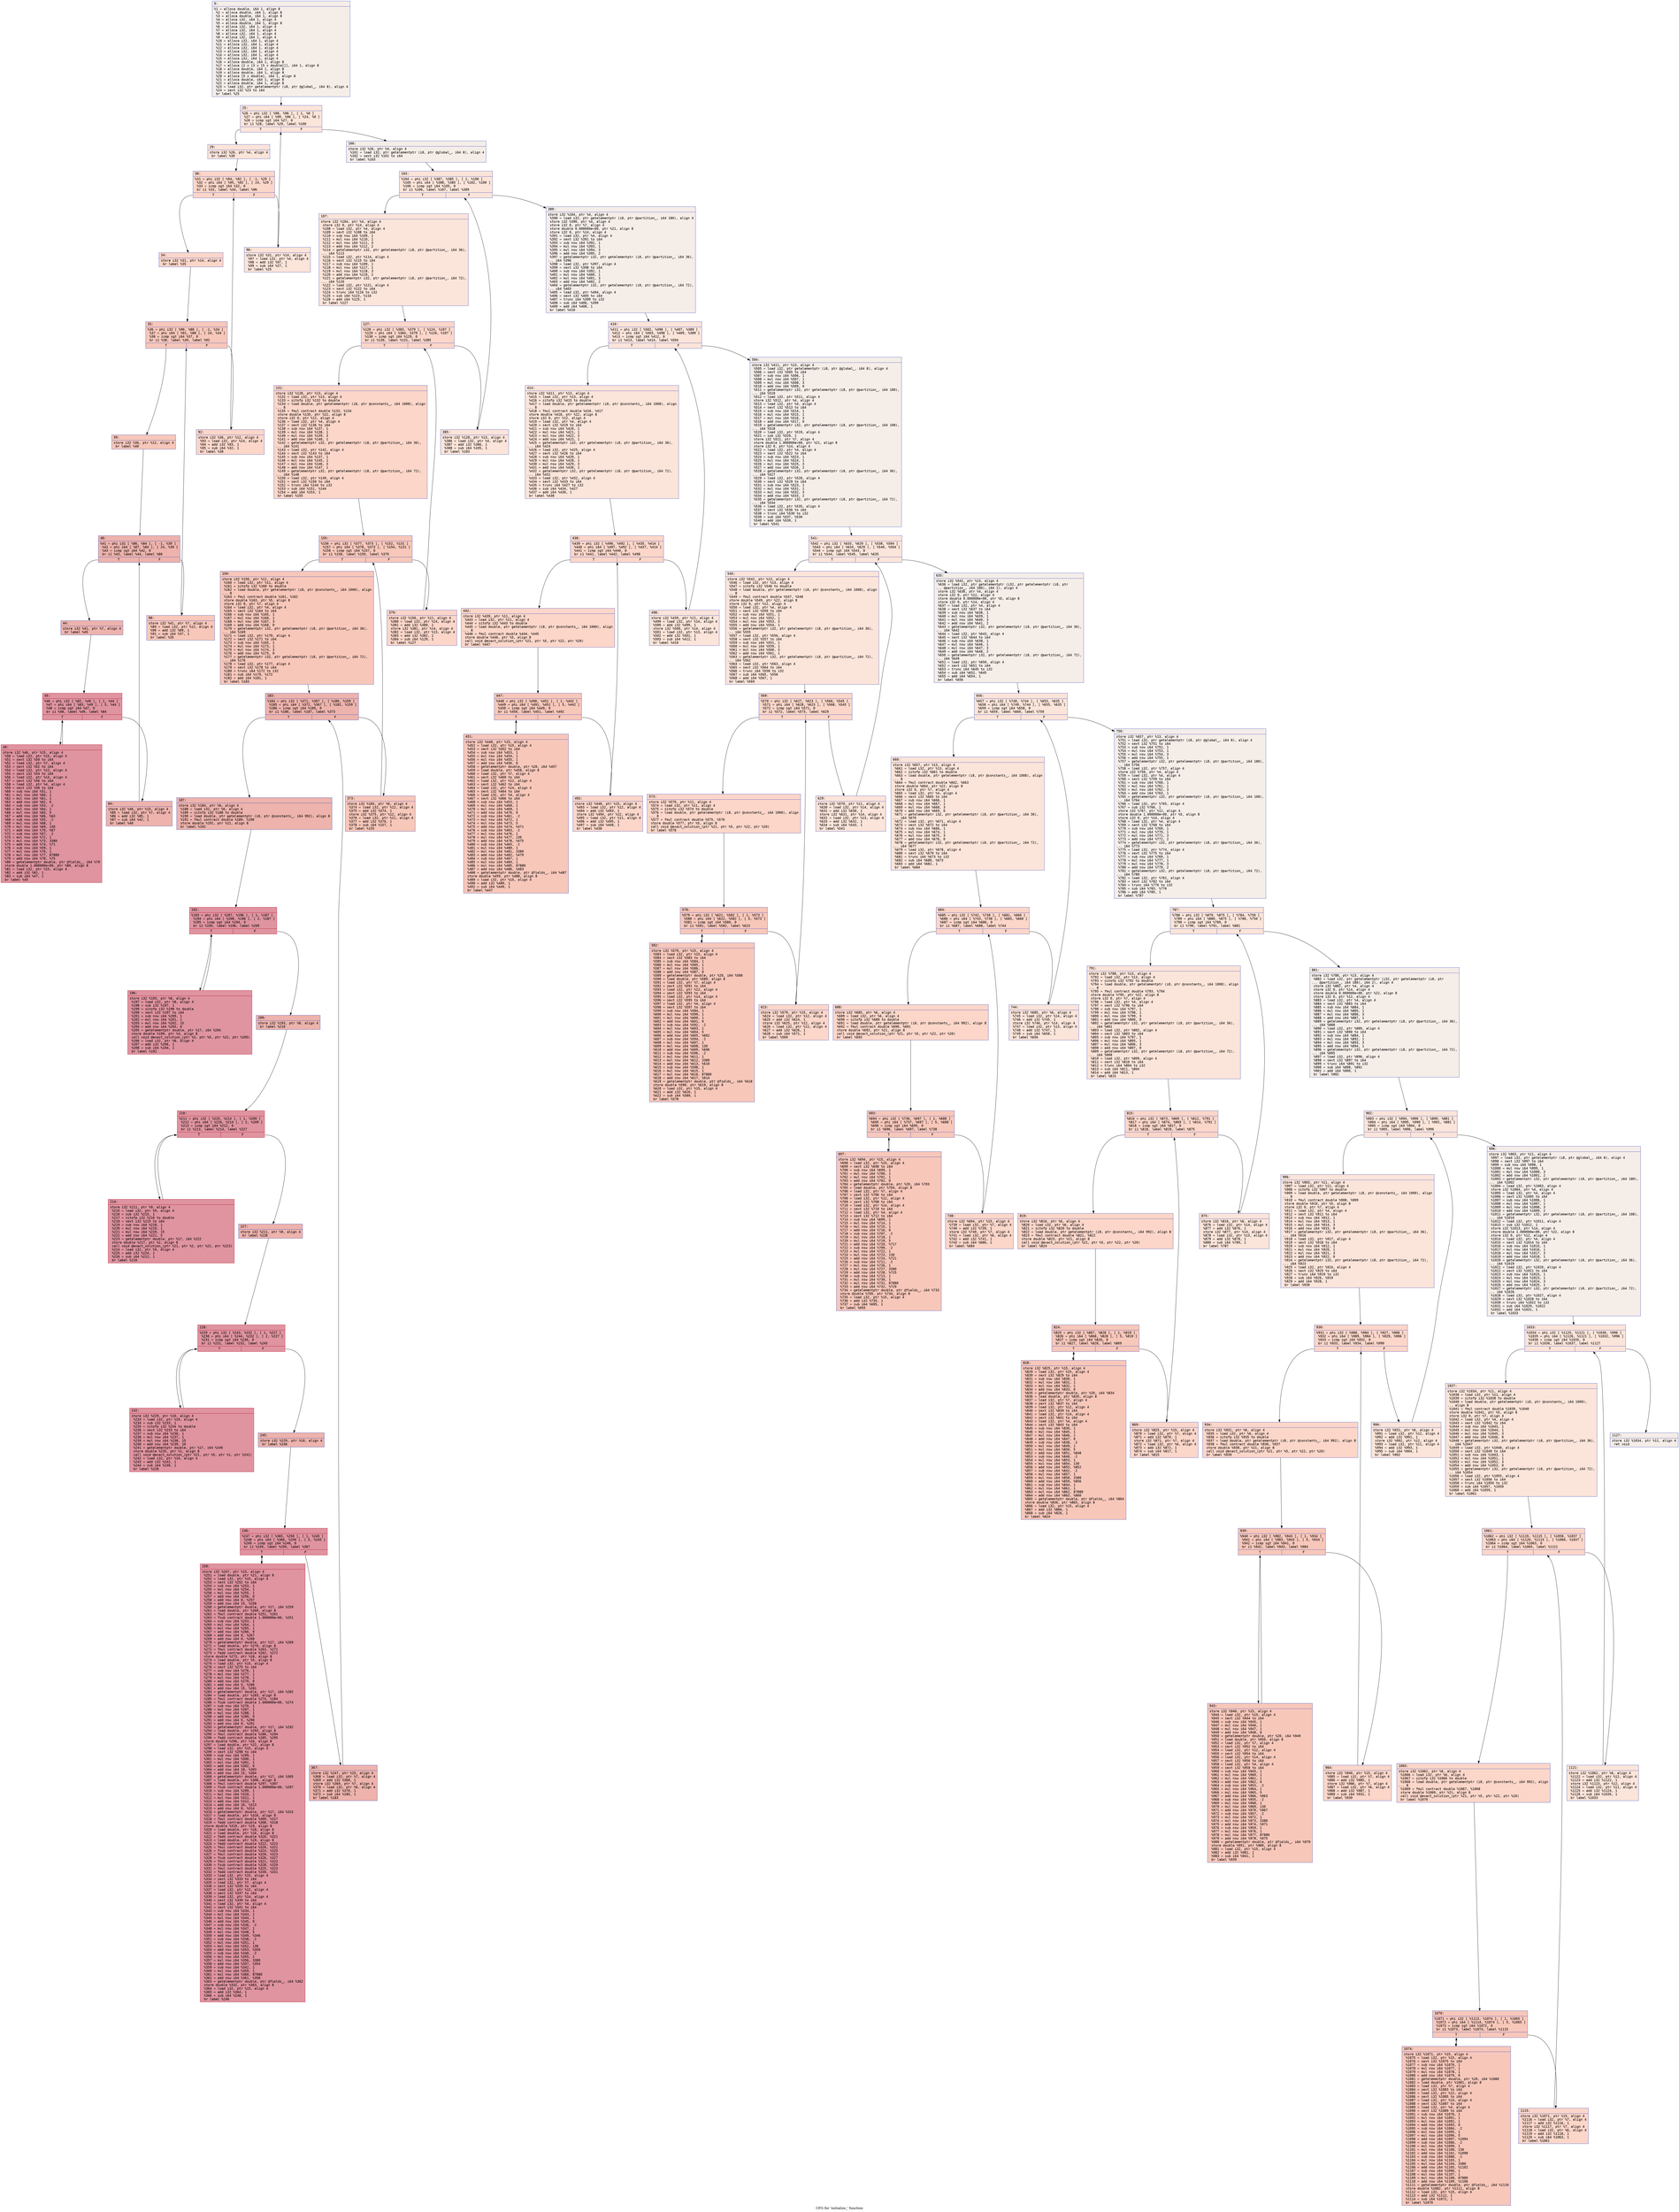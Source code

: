 digraph "CFG for 'initialize_' function" {
	label="CFG for 'initialize_' function";

	Node0x5577e7439cd0 [shape=record,color="#3d50c3ff", style=filled, fillcolor="#e8d6cc70" fontname="Courier",label="{0:\l|  %1 = alloca double, i64 1, align 8\l  %2 = alloca double, i64 1, align 8\l  %3 = alloca double, i64 1, align 8\l  %4 = alloca i32, i64 1, align 4\l  %5 = alloca double, i64 1, align 8\l  %6 = alloca i32, i64 1, align 4\l  %7 = alloca i32, i64 1, align 4\l  %8 = alloca i32, i64 1, align 4\l  %9 = alloca i32, i64 1, align 4\l  %10 = alloca i32, i64 1, align 4\l  %11 = alloca i32, i64 1, align 4\l  %12 = alloca i32, i64 1, align 4\l  %13 = alloca i32, i64 1, align 4\l  %14 = alloca i32, i64 1, align 4\l  %15 = alloca i32, i64 1, align 4\l  %16 = alloca double, i64 1, align 8\l  %17 = alloca [2 x [3 x [5 x double]]], i64 1, align 8\l  %18 = alloca double, i64 1, align 8\l  %19 = alloca double, i64 1, align 8\l  %20 = alloca [5 x double], i64 1, align 8\l  %21 = alloca double, i64 1, align 8\l  %22 = alloca double, i64 1, align 8\l  %23 = load i32, ptr getelementptr (i8, ptr @global_, i64 8), align 4\l  %24 = sext i32 %23 to i64\l  br label %25\l}"];
	Node0x5577e7439cd0 -> Node0x5577e743e400[tooltip="0 -> 25\nProbability 100.00%" ];
	Node0x5577e743e400 [shape=record,color="#3d50c3ff", style=filled, fillcolor="#f5c1a970" fontname="Courier",label="{25:\l|  %26 = phi i32 [ %98, %96 ], [ 1, %0 ]\l  %27 = phi i64 [ %99, %96 ], [ %24, %0 ]\l  %28 = icmp sgt i64 %27, 0\l  br i1 %28, label %29, label %100\l|{<s0>T|<s1>F}}"];
	Node0x5577e743e400:s0 -> Node0x5577e743e770[tooltip="25 -> 29\nProbability 96.88%" ];
	Node0x5577e743e400:s1 -> Node0x5577e743e800[tooltip="25 -> 100\nProbability 3.12%" ];
	Node0x5577e743e770 [shape=record,color="#3d50c3ff", style=filled, fillcolor="#f5c1a970" fontname="Courier",label="{29:\l|  store i32 %26, ptr %4, align 4\l  br label %30\l}"];
	Node0x5577e743e770 -> Node0x5577e743e9e0[tooltip="29 -> 30\nProbability 100.00%" ];
	Node0x5577e743e9e0 [shape=record,color="#3d50c3ff", style=filled, fillcolor="#f6a38570" fontname="Courier",label="{30:\l|  %31 = phi i32 [ %94, %92 ], [ -1, %29 ]\l  %32 = phi i64 [ %95, %92 ], [ 24, %29 ]\l  %33 = icmp sgt i64 %32, 0\l  br i1 %33, label %34, label %96\l|{<s0>T|<s1>F}}"];
	Node0x5577e743e9e0:s0 -> Node0x5577e743ee40[tooltip="30 -> 34\nProbability 96.88%" ];
	Node0x5577e743e9e0:s1 -> Node0x5577e743e4f0[tooltip="30 -> 96\nProbability 3.12%" ];
	Node0x5577e743ee40 [shape=record,color="#3d50c3ff", style=filled, fillcolor="#f6a38570" fontname="Courier",label="{34:\l|  store i32 %31, ptr %14, align 4\l  br label %35\l}"];
	Node0x5577e743ee40 -> Node0x5577e743f020[tooltip="34 -> 35\nProbability 100.00%" ];
	Node0x5577e743f020 [shape=record,color="#3d50c3ff", style=filled, fillcolor="#ec7f6370" fontname="Courier",label="{35:\l|  %36 = phi i32 [ %90, %88 ], [ -1, %34 ]\l  %37 = phi i64 [ %91, %88 ], [ 24, %34 ]\l  %38 = icmp sgt i64 %37, 0\l  br i1 %38, label %39, label %92\l|{<s0>T|<s1>F}}"];
	Node0x5577e743f020:s0 -> Node0x5577e743f420[tooltip="35 -> 39\nProbability 96.88%" ];
	Node0x5577e743f020:s1 -> Node0x5577e743ead0[tooltip="35 -> 92\nProbability 3.12%" ];
	Node0x5577e743f420 [shape=record,color="#3d50c3ff", style=filled, fillcolor="#ec7f6370" fontname="Courier",label="{39:\l|  store i32 %36, ptr %12, align 4\l  br label %40\l}"];
	Node0x5577e743f420 -> Node0x5577e743f600[tooltip="39 -> 40\nProbability 100.00%" ];
	Node0x5577e743f600 [shape=record,color="#3d50c3ff", style=filled, fillcolor="#d6524470" fontname="Courier",label="{40:\l|  %41 = phi i32 [ %86, %84 ], [ -1, %39 ]\l  %42 = phi i64 [ %87, %84 ], [ 24, %39 ]\l  %43 = icmp sgt i64 %42, 0\l  br i1 %43, label %44, label %88\l|{<s0>T|<s1>F}}"];
	Node0x5577e743f600:s0 -> Node0x5577e743fa00[tooltip="40 -> 44\nProbability 96.88%" ];
	Node0x5577e743f600:s1 -> Node0x5577e743f110[tooltip="40 -> 88\nProbability 3.12%" ];
	Node0x5577e743fa00 [shape=record,color="#3d50c3ff", style=filled, fillcolor="#d6524470" fontname="Courier",label="{44:\l|  store i32 %41, ptr %7, align 4\l  br label %45\l}"];
	Node0x5577e743fa00 -> Node0x5577e743fbe0[tooltip="44 -> 45\nProbability 100.00%" ];
	Node0x5577e743fbe0 [shape=record,color="#b70d28ff", style=filled, fillcolor="#b70d2870" fontname="Courier",label="{45:\l|  %46 = phi i32 [ %82, %49 ], [ 1, %44 ]\l  %47 = phi i64 [ %83, %49 ], [ 5, %44 ]\l  %48 = icmp sgt i64 %47, 0\l  br i1 %48, label %49, label %84\l|{<s0>T|<s1>F}}"];
	Node0x5577e743fbe0:s0 -> Node0x5577e743fcd0[tooltip="45 -> 49\nProbability 96.88%" ];
	Node0x5577e743fbe0:s1 -> Node0x5577e743f6f0[tooltip="45 -> 84\nProbability 3.12%" ];
	Node0x5577e743fcd0 [shape=record,color="#b70d28ff", style=filled, fillcolor="#b70d2870" fontname="Courier",label="{49:\l|  store i32 %46, ptr %15, align 4\l  %50 = load i32, ptr %15, align 4\l  %51 = sext i32 %50 to i64\l  %52 = load i32, ptr %7, align 4\l  %53 = sext i32 %52 to i64\l  %54 = load i32, ptr %12, align 4\l  %55 = sext i32 %54 to i64\l  %56 = load i32, ptr %14, align 4\l  %57 = sext i32 %56 to i64\l  %58 = load i32, ptr %4, align 4\l  %59 = sext i32 %58 to i64\l  %60 = sub nsw i64 %51, 1\l  %61 = mul nsw i64 %60, 1\l  %62 = mul nsw i64 %61, 1\l  %63 = add nsw i64 %62, 0\l  %64 = sub nsw i64 %53, -2\l  %65 = mul nsw i64 %64, 1\l  %66 = mul nsw i64 %65, 5\l  %67 = add nsw i64 %66, %63\l  %68 = sub nsw i64 %55, -2\l  %69 = mul nsw i64 %68, 1\l  %70 = mul nsw i64 %69, 130\l  %71 = add nsw i64 %70, %67\l  %72 = sub nsw i64 %57, -2\l  %73 = mul nsw i64 %72, 1\l  %74 = mul nsw i64 %73, 3380\l  %75 = add nsw i64 %74, %71\l  %76 = sub nsw i64 %59, 1\l  %77 = mul nsw i64 %76, 1\l  %78 = mul nsw i64 %77, 87880\l  %79 = add nsw i64 %78, %75\l  %80 = getelementptr double, ptr @fields_, i64 %79\l  store double 1.000000e+00, ptr %80, align 8\l  %81 = load i32, ptr %15, align 4\l  %82 = add i32 %81, 1\l  %83 = sub i64 %47, 1\l  br label %45\l}"];
	Node0x5577e743fcd0 -> Node0x5577e743fbe0[tooltip="49 -> 45\nProbability 100.00%" ];
	Node0x5577e743f6f0 [shape=record,color="#3d50c3ff", style=filled, fillcolor="#d6524470" fontname="Courier",label="{84:\l|  store i32 %46, ptr %15, align 4\l  %85 = load i32, ptr %7, align 4\l  %86 = add i32 %85, 1\l  %87 = sub i64 %42, 1\l  br label %40\l}"];
	Node0x5577e743f6f0 -> Node0x5577e743f600[tooltip="84 -> 40\nProbability 100.00%" ];
	Node0x5577e743f110 [shape=record,color="#3d50c3ff", style=filled, fillcolor="#ec7f6370" fontname="Courier",label="{88:\l|  store i32 %41, ptr %7, align 4\l  %89 = load i32, ptr %12, align 4\l  %90 = add i32 %89, 1\l  %91 = sub i64 %37, 1\l  br label %35\l}"];
	Node0x5577e743f110 -> Node0x5577e743f020[tooltip="88 -> 35\nProbability 100.00%" ];
	Node0x5577e743ead0 [shape=record,color="#3d50c3ff", style=filled, fillcolor="#f6a38570" fontname="Courier",label="{92:\l|  store i32 %36, ptr %12, align 4\l  %93 = load i32, ptr %14, align 4\l  %94 = add i32 %93, 1\l  %95 = sub i64 %32, 1\l  br label %30\l}"];
	Node0x5577e743ead0 -> Node0x5577e743e9e0[tooltip="92 -> 30\nProbability 100.00%" ];
	Node0x5577e743e4f0 [shape=record,color="#3d50c3ff", style=filled, fillcolor="#f5c1a970" fontname="Courier",label="{96:\l|  store i32 %31, ptr %14, align 4\l  %97 = load i32, ptr %4, align 4\l  %98 = add i32 %97, 1\l  %99 = sub i64 %27, 1\l  br label %25\l}"];
	Node0x5577e743e4f0 -> Node0x5577e743e400[tooltip="96 -> 25\nProbability 100.00%" ];
	Node0x5577e743e800 [shape=record,color="#3d50c3ff", style=filled, fillcolor="#e8d6cc70" fontname="Courier",label="{100:\l|  store i32 %26, ptr %4, align 4\l  %101 = load i32, ptr getelementptr (i8, ptr @global_, i64 8), align 4\l  %102 = sext i32 %101 to i64\l  br label %103\l}"];
	Node0x5577e743e800 -> Node0x5577e74403c0[tooltip="100 -> 103\nProbability 100.00%" ];
	Node0x5577e74403c0 [shape=record,color="#3d50c3ff", style=filled, fillcolor="#f5c1a970" fontname="Courier",label="{103:\l|  %104 = phi i32 [ %387, %385 ], [ 1, %100 ]\l  %105 = phi i64 [ %388, %385 ], [ %102, %100 ]\l  %106 = icmp sgt i64 %105, 0\l  br i1 %106, label %107, label %389\l|{<s0>T|<s1>F}}"];
	Node0x5577e74403c0:s0 -> Node0x5577e74406e0[tooltip="103 -> 107\nProbability 96.88%" ];
	Node0x5577e74403c0:s1 -> Node0x5577e7440730[tooltip="103 -> 389\nProbability 3.12%" ];
	Node0x5577e74406e0 [shape=record,color="#3d50c3ff", style=filled, fillcolor="#f5c1a970" fontname="Courier",label="{107:\l|  store i32 %104, ptr %4, align 4\l  store i32 0, ptr %14, align 4\l  %108 = load i32, ptr %4, align 4\l  %109 = sext i32 %108 to i64\l  %110 = sub nsw i64 %109, 1\l  %111 = mul nsw i64 %110, 1\l  %112 = mul nsw i64 %111, 3\l  %113 = add nsw i64 %112, 2\l  %114 = getelementptr i32, ptr getelementptr (i8, ptr @partition_, i64 36),\l... i64 %113\l  %115 = load i32, ptr %114, align 4\l  %116 = sext i32 %115 to i64\l  %117 = sub nsw i64 %109, 1\l  %118 = mul nsw i64 %117, 1\l  %119 = mul nsw i64 %118, 3\l  %120 = add nsw i64 %119, 2\l  %121 = getelementptr i32, ptr getelementptr (i8, ptr @partition_, i64 72),\l... i64 %120\l  %122 = load i32, ptr %121, align 4\l  %123 = sext i32 %122 to i64\l  %124 = trunc i64 %116 to i32\l  %125 = sub i64 %123, %116\l  %126 = add i64 %125, 1\l  br label %127\l}"];
	Node0x5577e74406e0 -> Node0x5577e7444210[tooltip="107 -> 127\nProbability 100.00%" ];
	Node0x5577e7444210 [shape=record,color="#3d50c3ff", style=filled, fillcolor="#f6a38570" fontname="Courier",label="{127:\l|  %128 = phi i32 [ %383, %379 ], [ %124, %107 ]\l  %129 = phi i64 [ %384, %379 ], [ %126, %107 ]\l  %130 = icmp sgt i64 %129, 0\l  br i1 %130, label %131, label %385\l|{<s0>T|<s1>F}}"];
	Node0x5577e7444210:s0 -> Node0x5577e7444530[tooltip="127 -> 131\nProbability 96.88%" ];
	Node0x5577e7444210:s1 -> Node0x5577e7440480[tooltip="127 -> 385\nProbability 3.12%" ];
	Node0x5577e7444530 [shape=record,color="#3d50c3ff", style=filled, fillcolor="#f6a38570" fontname="Courier",label="{131:\l|  store i32 %128, ptr %13, align 4\l  %132 = load i32, ptr %13, align 4\l  %133 = sitofp i32 %132 to double\l  %134 = load double, ptr getelementptr (i8, ptr @constants_, i64 1008), align\l... 8\l  %135 = fmul contract double %133, %134\l  store double %135, ptr %22, align 8\l  store i32 0, ptr %12, align 4\l  %136 = load i32, ptr %4, align 4\l  %137 = sext i32 %136 to i64\l  %138 = sub nsw i64 %137, 1\l  %139 = mul nsw i64 %138, 1\l  %140 = mul nsw i64 %139, 3\l  %141 = add nsw i64 %140, 1\l  %142 = getelementptr i32, ptr getelementptr (i8, ptr @partition_, i64 36),\l... i64 %141\l  %143 = load i32, ptr %142, align 4\l  %144 = sext i32 %143 to i64\l  %145 = sub nsw i64 %137, 1\l  %146 = mul nsw i64 %145, 1\l  %147 = mul nsw i64 %146, 3\l  %148 = add nsw i64 %147, 1\l  %149 = getelementptr i32, ptr getelementptr (i8, ptr @partition_, i64 72),\l... i64 %148\l  %150 = load i32, ptr %149, align 4\l  %151 = sext i32 %150 to i64\l  %152 = trunc i64 %144 to i32\l  %153 = sub i64 %151, %144\l  %154 = add i64 %153, 1\l  br label %155\l}"];
	Node0x5577e7444530 -> Node0x5577e74454a0[tooltip="131 -> 155\nProbability 100.00%" ];
	Node0x5577e74454a0 [shape=record,color="#3d50c3ff", style=filled, fillcolor="#ec7f6370" fontname="Courier",label="{155:\l|  %156 = phi i32 [ %377, %373 ], [ %152, %131 ]\l  %157 = phi i64 [ %378, %373 ], [ %154, %131 ]\l  %158 = icmp sgt i64 %157, 0\l  br i1 %158, label %159, label %379\l|{<s0>T|<s1>F}}"];
	Node0x5577e74454a0:s0 -> Node0x5577e74457c0[tooltip="155 -> 159\nProbability 96.88%" ];
	Node0x5577e74454a0:s1 -> Node0x5577e74442d0[tooltip="155 -> 379\nProbability 3.12%" ];
	Node0x5577e74457c0 [shape=record,color="#3d50c3ff", style=filled, fillcolor="#ec7f6370" fontname="Courier",label="{159:\l|  store i32 %156, ptr %11, align 4\l  %160 = load i32, ptr %11, align 4\l  %161 = sitofp i32 %160 to double\l  %162 = load double, ptr getelementptr (i8, ptr @constants_, i64 1000), align\l... 8\l  %163 = fmul contract double %161, %162\l  store double %163, ptr %5, align 8\l  store i32 0, ptr %7, align 4\l  %164 = load i32, ptr %4, align 4\l  %165 = sext i32 %164 to i64\l  %166 = sub nsw i64 %165, 1\l  %167 = mul nsw i64 %166, 1\l  %168 = mul nsw i64 %167, 3\l  %169 = add nsw i64 %168, 0\l  %170 = getelementptr i32, ptr getelementptr (i8, ptr @partition_, i64 36),\l... i64 %169\l  %171 = load i32, ptr %170, align 4\l  %172 = sext i32 %171 to i64\l  %173 = sub nsw i64 %165, 1\l  %174 = mul nsw i64 %173, 1\l  %175 = mul nsw i64 %174, 3\l  %176 = add nsw i64 %175, 0\l  %177 = getelementptr i32, ptr getelementptr (i8, ptr @partition_, i64 72),\l... i64 %176\l  %178 = load i32, ptr %177, align 4\l  %179 = sext i32 %178 to i64\l  %180 = trunc i64 %172 to i32\l  %181 = sub i64 %179, %172\l  %182 = add i64 %181, 1\l  br label %183\l}"];
	Node0x5577e74457c0 -> Node0x5577e7446730[tooltip="159 -> 183\nProbability 100.00%" ];
	Node0x5577e7446730 [shape=record,color="#3d50c3ff", style=filled, fillcolor="#d6524470" fontname="Courier",label="{183:\l|  %184 = phi i32 [ %371, %367 ], [ %180, %159 ]\l  %185 = phi i64 [ %372, %367 ], [ %182, %159 ]\l  %186 = icmp sgt i64 %185, 0\l  br i1 %186, label %187, label %373\l|{<s0>T|<s1>F}}"];
	Node0x5577e7446730:s0 -> Node0x5577e7446b30[tooltip="183 -> 187\nProbability 96.88%" ];
	Node0x5577e7446730:s1 -> Node0x5577e7445560[tooltip="183 -> 373\nProbability 3.12%" ];
	Node0x5577e7446b30 [shape=record,color="#3d50c3ff", style=filled, fillcolor="#d6524470" fontname="Courier",label="{187:\l|  store i32 %184, ptr %6, align 4\l  %188 = load i32, ptr %6, align 4\l  %189 = sitofp i32 %188 to double\l  %190 = load double, ptr getelementptr (i8, ptr @constants_, i64 992), align 8\l  %191 = fmul contract double %189, %190\l  store double %191, ptr %21, align 8\l  br label %192\l}"];
	Node0x5577e7446b30 -> Node0x5577e74425b0[tooltip="187 -> 192\nProbability 100.00%" ];
	Node0x5577e74425b0 [shape=record,color="#b70d28ff", style=filled, fillcolor="#b70d2870" fontname="Courier",label="{192:\l|  %193 = phi i32 [ %207, %196 ], [ 1, %187 ]\l  %194 = phi i64 [ %208, %196 ], [ 2, %187 ]\l  %195 = icmp sgt i64 %194, 0\l  br i1 %195, label %196, label %209\l|{<s0>T|<s1>F}}"];
	Node0x5577e74425b0:s0 -> Node0x5577e74426a0[tooltip="192 -> 196\nProbability 96.88%" ];
	Node0x5577e74425b0:s1 -> Node0x5577e74429b0[tooltip="192 -> 209\nProbability 3.12%" ];
	Node0x5577e74426a0 [shape=record,color="#b70d28ff", style=filled, fillcolor="#b70d2870" fontname="Courier",label="{196:\l|  store i32 %193, ptr %8, align 4\l  %197 = load i32, ptr %8, align 4\l  %198 = sub i32 %197, 1\l  %199 = sitofp i32 %198 to double\l  %200 = sext i32 %197 to i64\l  %201 = sub nsw i64 %200, 1\l  %202 = mul nsw i64 %201, 1\l  %203 = mul nsw i64 %202, 15\l  %204 = add nsw i64 %203, 0\l  %205 = getelementptr double, ptr %17, i64 %204\l  store double %199, ptr %3, align 8\l  call void @exact_solution_(ptr %3, ptr %5, ptr %22, ptr %205)\l  %206 = load i32, ptr %8, align 4\l  %207 = add i32 %206, 1\l  %208 = sub i64 %194, 1\l  br label %192\l}"];
	Node0x5577e74426a0 -> Node0x5577e74425b0[tooltip="196 -> 192\nProbability 100.00%" ];
	Node0x5577e74429b0 [shape=record,color="#3d50c3ff", style=filled, fillcolor="#d6524470" fontname="Courier",label="{209:\l|  store i32 %193, ptr %8, align 4\l  br label %210\l}"];
	Node0x5577e74429b0 -> Node0x5577e74490f0[tooltip="209 -> 210\nProbability 100.00%" ];
	Node0x5577e74490f0 [shape=record,color="#b70d28ff", style=filled, fillcolor="#b70d2870" fontname="Courier",label="{210:\l|  %211 = phi i32 [ %225, %214 ], [ 1, %209 ]\l  %212 = phi i64 [ %226, %214 ], [ 2, %209 ]\l  %213 = icmp sgt i64 %212, 0\l  br i1 %213, label %214, label %227\l|{<s0>T|<s1>F}}"];
	Node0x5577e74490f0:s0 -> Node0x5577e74491b0[tooltip="210 -> 214\nProbability 96.88%" ];
	Node0x5577e74490f0:s1 -> Node0x5577e7449410[tooltip="210 -> 227\nProbability 3.12%" ];
	Node0x5577e74491b0 [shape=record,color="#b70d28ff", style=filled, fillcolor="#b70d2870" fontname="Courier",label="{214:\l|  store i32 %211, ptr %9, align 4\l  %215 = load i32, ptr %9, align 4\l  %216 = sub i32 %215, 1\l  %217 = sitofp i32 %216 to double\l  %218 = sext i32 %215 to i64\l  %219 = sub nsw i64 %218, 1\l  %220 = mul nsw i64 %219, 1\l  %221 = mul nsw i64 %220, 15\l  %222 = add nsw i64 %221, 5\l  %223 = getelementptr double, ptr %17, i64 %222\l  store double %217, ptr %2, align 8\l  call void @exact_solution_(ptr %21, ptr %2, ptr %22, ptr %223)\l  %224 = load i32, ptr %9, align 4\l  %225 = add i32 %224, 1\l  %226 = sub i64 %212, 1\l  br label %210\l}"];
	Node0x5577e74491b0 -> Node0x5577e74490f0[tooltip="214 -> 210\nProbability 100.00%" ];
	Node0x5577e7449410 [shape=record,color="#3d50c3ff", style=filled, fillcolor="#d6524470" fontname="Courier",label="{227:\l|  store i32 %211, ptr %9, align 4\l  br label %228\l}"];
	Node0x5577e7449410 -> Node0x5577e7449f20[tooltip="227 -> 228\nProbability 100.00%" ];
	Node0x5577e7449f20 [shape=record,color="#b70d28ff", style=filled, fillcolor="#b70d2870" fontname="Courier",label="{228:\l|  %229 = phi i32 [ %243, %232 ], [ 1, %227 ]\l  %230 = phi i64 [ %244, %232 ], [ 2, %227 ]\l  %231 = icmp sgt i64 %230, 0\l  br i1 %231, label %232, label %245\l|{<s0>T|<s1>F}}"];
	Node0x5577e7449f20:s0 -> Node0x5577e7449fe0[tooltip="228 -> 232\nProbability 96.88%" ];
	Node0x5577e7449f20:s1 -> Node0x5577e744a240[tooltip="228 -> 245\nProbability 3.12%" ];
	Node0x5577e7449fe0 [shape=record,color="#b70d28ff", style=filled, fillcolor="#b70d2870" fontname="Courier",label="{232:\l|  store i32 %229, ptr %10, align 4\l  %233 = load i32, ptr %10, align 4\l  %234 = sub i32 %233, 1\l  %235 = sitofp i32 %234 to double\l  %236 = sext i32 %233 to i64\l  %237 = sub nsw i64 %236, 1\l  %238 = mul nsw i64 %237, 1\l  %239 = mul nsw i64 %238, 15\l  %240 = add nsw i64 %239, 10\l  %241 = getelementptr double, ptr %17, i64 %240\l  store double %235, ptr %1, align 8\l  call void @exact_solution_(ptr %21, ptr %5, ptr %1, ptr %241)\l  %242 = load i32, ptr %10, align 4\l  %243 = add i32 %242, 1\l  %244 = sub i64 %230, 1\l  br label %228\l}"];
	Node0x5577e7449fe0 -> Node0x5577e7449f20[tooltip="232 -> 228\nProbability 100.00%" ];
	Node0x5577e744a240 [shape=record,color="#3d50c3ff", style=filled, fillcolor="#d6524470" fontname="Courier",label="{245:\l|  store i32 %229, ptr %10, align 4\l  br label %246\l}"];
	Node0x5577e744a240 -> Node0x5577e744ad80[tooltip="245 -> 246\nProbability 100.00%" ];
	Node0x5577e744ad80 [shape=record,color="#b70d28ff", style=filled, fillcolor="#b70d2870" fontname="Courier",label="{246:\l|  %247 = phi i32 [ %365, %250 ], [ 1, %245 ]\l  %248 = phi i64 [ %366, %250 ], [ 5, %245 ]\l  %249 = icmp sgt i64 %248, 0\l  br i1 %249, label %250, label %367\l|{<s0>T|<s1>F}}"];
	Node0x5577e744ad80:s0 -> Node0x5577e744ae40[tooltip="246 -> 250\nProbability 96.88%" ];
	Node0x5577e744ad80:s1 -> Node0x5577e7446820[tooltip="246 -> 367\nProbability 3.12%" ];
	Node0x5577e744ae40 [shape=record,color="#b70d28ff", style=filled, fillcolor="#b70d2870" fontname="Courier",label="{250:\l|  store i32 %247, ptr %15, align 4\l  %251 = load double, ptr %21, align 8\l  %252 = load i32, ptr %15, align 4\l  %253 = sext i32 %252 to i64\l  %254 = sub nsw i64 %253, 1\l  %255 = mul nsw i64 %254, 1\l  %256 = mul nsw i64 %255, 1\l  %257 = add nsw i64 %256, 0\l  %258 = add nsw i64 0, %257\l  %259 = add nsw i64 15, %258\l  %260 = getelementptr double, ptr %17, i64 %259\l  %261 = load double, ptr %260, align 8\l  %262 = fmul contract double %251, %261\l  %263 = fsub contract double 1.000000e+00, %251\l  %264 = sub nsw i64 %253, 1\l  %265 = mul nsw i64 %264, 1\l  %266 = mul nsw i64 %265, 1\l  %267 = add nsw i64 %266, 0\l  %268 = add nsw i64 0, %267\l  %269 = add nsw i64 0, %268\l  %270 = getelementptr double, ptr %17, i64 %269\l  %271 = load double, ptr %270, align 8\l  %272 = fmul contract double %263, %271\l  %273 = fadd contract double %262, %272\l  store double %273, ptr %18, align 8\l  %274 = load double, ptr %5, align 8\l  %275 = load i32, ptr %15, align 4\l  %276 = sext i32 %275 to i64\l  %277 = sub nsw i64 %276, 1\l  %278 = mul nsw i64 %277, 1\l  %279 = mul nsw i64 %278, 1\l  %280 = add nsw i64 %279, 0\l  %281 = add nsw i64 5, %280\l  %282 = add nsw i64 15, %281\l  %283 = getelementptr double, ptr %17, i64 %282\l  %284 = load double, ptr %283, align 8\l  %285 = fmul contract double %274, %284\l  %286 = fsub contract double 1.000000e+00, %274\l  %287 = sub nsw i64 %276, 1\l  %288 = mul nsw i64 %287, 1\l  %289 = mul nsw i64 %288, 1\l  %290 = add nsw i64 %289, 0\l  %291 = add nsw i64 5, %290\l  %292 = add nsw i64 0, %291\l  %293 = getelementptr double, ptr %17, i64 %292\l  %294 = load double, ptr %293, align 8\l  %295 = fmul contract double %286, %294\l  %296 = fadd contract double %285, %295\l  store double %296, ptr %16, align 8\l  %297 = load double, ptr %22, align 8\l  %298 = load i32, ptr %15, align 4\l  %299 = sext i32 %298 to i64\l  %300 = sub nsw i64 %299, 1\l  %301 = mul nsw i64 %300, 1\l  %302 = mul nsw i64 %301, 1\l  %303 = add nsw i64 %302, 0\l  %304 = add nsw i64 10, %303\l  %305 = add nsw i64 15, %304\l  %306 = getelementptr double, ptr %17, i64 %305\l  %307 = load double, ptr %306, align 8\l  %308 = fmul contract double %297, %307\l  %309 = fsub contract double 1.000000e+00, %297\l  %310 = sub nsw i64 %299, 1\l  %311 = mul nsw i64 %310, 1\l  %312 = mul nsw i64 %311, 1\l  %313 = add nsw i64 %312, 0\l  %314 = add nsw i64 10, %313\l  %315 = add nsw i64 0, %314\l  %316 = getelementptr double, ptr %17, i64 %315\l  %317 = load double, ptr %316, align 8\l  %318 = fmul contract double %309, %317\l  %319 = fadd contract double %308, %318\l  store double %319, ptr %19, align 8\l  %320 = load double, ptr %18, align 8\l  %321 = load double, ptr %16, align 8\l  %322 = fadd contract double %320, %321\l  %323 = load double, ptr %19, align 8\l  %324 = fadd contract double %322, %323\l  %325 = fmul contract double %320, %321\l  %326 = fsub contract double %324, %325\l  %327 = fmul contract double %320, %323\l  %328 = fsub contract double %326, %327\l  %329 = fmul contract double %321, %323\l  %330 = fsub contract double %328, %329\l  %331 = fmul contract double %325, %323\l  %332 = fadd contract double %330, %331\l  %333 = load i32, ptr %15, align 4\l  %334 = sext i32 %333 to i64\l  %335 = load i32, ptr %7, align 4\l  %336 = sext i32 %335 to i64\l  %337 = load i32, ptr %12, align 4\l  %338 = sext i32 %337 to i64\l  %339 = load i32, ptr %14, align 4\l  %340 = sext i32 %339 to i64\l  %341 = load i32, ptr %4, align 4\l  %342 = sext i32 %341 to i64\l  %343 = sub nsw i64 %334, 1\l  %344 = mul nsw i64 %343, 1\l  %345 = mul nsw i64 %344, 1\l  %346 = add nsw i64 %345, 0\l  %347 = sub nsw i64 %336, -2\l  %348 = mul nsw i64 %347, 1\l  %349 = mul nsw i64 %348, 5\l  %350 = add nsw i64 %349, %346\l  %351 = sub nsw i64 %338, -2\l  %352 = mul nsw i64 %351, 1\l  %353 = mul nsw i64 %352, 130\l  %354 = add nsw i64 %353, %350\l  %355 = sub nsw i64 %340, -2\l  %356 = mul nsw i64 %355, 1\l  %357 = mul nsw i64 %356, 3380\l  %358 = add nsw i64 %357, %354\l  %359 = sub nsw i64 %342, 1\l  %360 = mul nsw i64 %359, 1\l  %361 = mul nsw i64 %360, 87880\l  %362 = add nsw i64 %361, %358\l  %363 = getelementptr double, ptr @fields_, i64 %362\l  store double %332, ptr %363, align 8\l  %364 = load i32, ptr %15, align 4\l  %365 = add i32 %364, 1\l  %366 = sub i64 %248, 1\l  br label %246\l}"];
	Node0x5577e744ae40 -> Node0x5577e744ad80[tooltip="250 -> 246\nProbability 100.00%" ];
	Node0x5577e7446820 [shape=record,color="#3d50c3ff", style=filled, fillcolor="#d6524470" fontname="Courier",label="{367:\l|  store i32 %247, ptr %15, align 4\l  %368 = load i32, ptr %7, align 4\l  %369 = add i32 %368, 1\l  store i32 %369, ptr %7, align 4\l  %370 = load i32, ptr %6, align 4\l  %371 = add i32 %370, 1\l  %372 = sub i64 %185, 1\l  br label %183\l}"];
	Node0x5577e7446820 -> Node0x5577e7446730[tooltip="367 -> 183\nProbability 100.00%" ];
	Node0x5577e7445560 [shape=record,color="#3d50c3ff", style=filled, fillcolor="#ec7f6370" fontname="Courier",label="{373:\l|  store i32 %184, ptr %6, align 4\l  %374 = load i32, ptr %12, align 4\l  %375 = add i32 %374, 1\l  store i32 %375, ptr %12, align 4\l  %376 = load i32, ptr %11, align 4\l  %377 = add i32 %376, 1\l  %378 = sub i64 %157, 1\l  br label %155\l}"];
	Node0x5577e7445560 -> Node0x5577e74454a0[tooltip="373 -> 155\nProbability 100.00%" ];
	Node0x5577e74442d0 [shape=record,color="#3d50c3ff", style=filled, fillcolor="#f6a38570" fontname="Courier",label="{379:\l|  store i32 %156, ptr %11, align 4\l  %380 = load i32, ptr %14, align 4\l  %381 = add i32 %380, 1\l  store i32 %381, ptr %14, align 4\l  %382 = load i32, ptr %13, align 4\l  %383 = add i32 %382, 1\l  %384 = sub i64 %129, 1\l  br label %127\l}"];
	Node0x5577e74442d0 -> Node0x5577e7444210[tooltip="379 -> 127\nProbability 100.00%" ];
	Node0x5577e7440480 [shape=record,color="#3d50c3ff", style=filled, fillcolor="#f5c1a970" fontname="Courier",label="{385:\l|  store i32 %128, ptr %13, align 4\l  %386 = load i32, ptr %4, align 4\l  %387 = add i32 %386, 1\l  %388 = sub i64 %105, 1\l  br label %103\l}"];
	Node0x5577e7440480 -> Node0x5577e74403c0[tooltip="385 -> 103\nProbability 100.00%" ];
	Node0x5577e7440730 [shape=record,color="#3d50c3ff", style=filled, fillcolor="#e8d6cc70" fontname="Courier",label="{389:\l|  store i32 %104, ptr %4, align 4\l  %390 = load i32, ptr getelementptr (i8, ptr @partition_, i64 180), align 4\l  store i32 %390, ptr %4, align 4\l  store i32 0, ptr %7, align 4\l  store double 0.000000e+00, ptr %21, align 8\l  store i32 0, ptr %14, align 4\l  %391 = load i32, ptr %4, align 4\l  %392 = sext i32 %391 to i64\l  %393 = sub nsw i64 %392, 1\l  %394 = mul nsw i64 %393, 1\l  %395 = mul nsw i64 %394, 3\l  %396 = add nsw i64 %395, 2\l  %397 = getelementptr i32, ptr getelementptr (i8, ptr @partition_, i64 36),\l... i64 %396\l  %398 = load i32, ptr %397, align 4\l  %399 = sext i32 %398 to i64\l  %400 = sub nsw i64 %392, 1\l  %401 = mul nsw i64 %400, 1\l  %402 = mul nsw i64 %401, 3\l  %403 = add nsw i64 %402, 2\l  %404 = getelementptr i32, ptr getelementptr (i8, ptr @partition_, i64 72),\l... i64 %403\l  %405 = load i32, ptr %404, align 4\l  %406 = sext i32 %405 to i64\l  %407 = trunc i64 %399 to i32\l  %408 = sub i64 %406, %399\l  %409 = add i64 %408, 1\l  br label %410\l}"];
	Node0x5577e7440730 -> Node0x5577e7448190[tooltip="389 -> 410\nProbability 100.00%" ];
	Node0x5577e7448190 [shape=record,color="#3d50c3ff", style=filled, fillcolor="#f5c1a970" fontname="Courier",label="{410:\l|  %411 = phi i32 [ %502, %498 ], [ %407, %389 ]\l  %412 = phi i64 [ %503, %498 ], [ %409, %389 ]\l  %413 = icmp sgt i64 %412, 0\l  br i1 %413, label %414, label %504\l|{<s0>T|<s1>F}}"];
	Node0x5577e7448190:s0 -> Node0x5577e74484b0[tooltip="410 -> 414\nProbability 96.88%" ];
	Node0x5577e7448190:s1 -> Node0x5577e7448500[tooltip="410 -> 504\nProbability 3.12%" ];
	Node0x5577e74484b0 [shape=record,color="#3d50c3ff", style=filled, fillcolor="#f5c1a970" fontname="Courier",label="{414:\l|  store i32 %411, ptr %13, align 4\l  %415 = load i32, ptr %13, align 4\l  %416 = sitofp i32 %415 to double\l  %417 = load double, ptr getelementptr (i8, ptr @constants_, i64 1008), align\l... 8\l  %418 = fmul contract double %416, %417\l  store double %418, ptr %22, align 8\l  store i32 0, ptr %12, align 4\l  %419 = load i32, ptr %4, align 4\l  %420 = sext i32 %419 to i64\l  %421 = sub nsw i64 %420, 1\l  %422 = mul nsw i64 %421, 1\l  %423 = mul nsw i64 %422, 3\l  %424 = add nsw i64 %423, 1\l  %425 = getelementptr i32, ptr getelementptr (i8, ptr @partition_, i64 36),\l... i64 %424\l  %426 = load i32, ptr %425, align 4\l  %427 = sext i32 %426 to i64\l  %428 = sub nsw i64 %420, 1\l  %429 = mul nsw i64 %428, 1\l  %430 = mul nsw i64 %429, 3\l  %431 = add nsw i64 %430, 1\l  %432 = getelementptr i32, ptr getelementptr (i8, ptr @partition_, i64 72),\l... i64 %431\l  %433 = load i32, ptr %432, align 4\l  %434 = sext i32 %433 to i64\l  %435 = trunc i64 %427 to i32\l  %436 = sub i64 %434, %427\l  %437 = add i64 %436, 1\l  br label %438\l}"];
	Node0x5577e74484b0 -> Node0x5577e74544b0[tooltip="414 -> 438\nProbability 100.00%" ];
	Node0x5577e74544b0 [shape=record,color="#3d50c3ff", style=filled, fillcolor="#f6a38570" fontname="Courier",label="{438:\l|  %439 = phi i32 [ %496, %492 ], [ %435, %414 ]\l  %440 = phi i64 [ %497, %492 ], [ %437, %414 ]\l  %441 = icmp sgt i64 %440, 0\l  br i1 %441, label %442, label %498\l|{<s0>T|<s1>F}}"];
	Node0x5577e74544b0:s0 -> Node0x5577e74547d0[tooltip="438 -> 442\nProbability 96.88%" ];
	Node0x5577e74544b0:s1 -> Node0x5577e7448250[tooltip="438 -> 498\nProbability 3.12%" ];
	Node0x5577e74547d0 [shape=record,color="#3d50c3ff", style=filled, fillcolor="#f6a38570" fontname="Courier",label="{442:\l|  store i32 %439, ptr %11, align 4\l  %443 = load i32, ptr %11, align 4\l  %444 = sitofp i32 %443 to double\l  %445 = load double, ptr getelementptr (i8, ptr @constants_, i64 1000), align\l... 8\l  %446 = fmul contract double %444, %445\l  store double %446, ptr %5, align 8\l  call void @exact_solution_(ptr %21, ptr %5, ptr %22, ptr %20)\l  br label %447\l}"];
	Node0x5577e74547d0 -> Node0x5577e7454d60[tooltip="442 -> 447\nProbability 100.00%" ];
	Node0x5577e7454d60 [shape=record,color="#3d50c3ff", style=filled, fillcolor="#ec7f6370" fontname="Courier",label="{447:\l|  %448 = phi i32 [ %490, %451 ], [ 1, %442 ]\l  %449 = phi i64 [ %491, %451 ], [ 5, %442 ]\l  %450 = icmp sgt i64 %449, 0\l  br i1 %450, label %451, label %492\l|{<s0>T|<s1>F}}"];
	Node0x5577e7454d60:s0 -> Node0x5577e7454e20[tooltip="447 -> 451\nProbability 96.88%" ];
	Node0x5577e7454d60:s1 -> Node0x5577e7454570[tooltip="447 -> 492\nProbability 3.12%" ];
	Node0x5577e7454e20 [shape=record,color="#3d50c3ff", style=filled, fillcolor="#ec7f6370" fontname="Courier",label="{451:\l|  store i32 %448, ptr %15, align 4\l  %452 = load i32, ptr %15, align 4\l  %453 = sext i32 %452 to i64\l  %454 = sub nsw i64 %453, 1\l  %455 = mul nsw i64 %454, 1\l  %456 = mul nsw i64 %455, 1\l  %457 = add nsw i64 %456, 0\l  %458 = getelementptr double, ptr %20, i64 %457\l  %459 = load double, ptr %458, align 8\l  %460 = load i32, ptr %7, align 4\l  %461 = sext i32 %460 to i64\l  %462 = load i32, ptr %12, align 4\l  %463 = sext i32 %462 to i64\l  %464 = load i32, ptr %14, align 4\l  %465 = sext i32 %464 to i64\l  %466 = load i32, ptr %4, align 4\l  %467 = sext i32 %466 to i64\l  %468 = sub nsw i64 %453, 1\l  %469 = mul nsw i64 %468, 1\l  %470 = mul nsw i64 %469, 1\l  %471 = add nsw i64 %470, 0\l  %472 = sub nsw i64 %461, -2\l  %473 = mul nsw i64 %472, 1\l  %474 = mul nsw i64 %473, 5\l  %475 = add nsw i64 %474, %471\l  %476 = sub nsw i64 %463, -2\l  %477 = mul nsw i64 %476, 1\l  %478 = mul nsw i64 %477, 130\l  %479 = add nsw i64 %478, %475\l  %480 = sub nsw i64 %465, -2\l  %481 = mul nsw i64 %480, 1\l  %482 = mul nsw i64 %481, 3380\l  %483 = add nsw i64 %482, %479\l  %484 = sub nsw i64 %467, 1\l  %485 = mul nsw i64 %484, 1\l  %486 = mul nsw i64 %485, 87880\l  %487 = add nsw i64 %486, %483\l  %488 = getelementptr double, ptr @fields_, i64 %487\l  store double %459, ptr %488, align 8\l  %489 = load i32, ptr %15, align 4\l  %490 = add i32 %489, 1\l  %491 = sub i64 %449, 1\l  br label %447\l}"];
	Node0x5577e7454e20 -> Node0x5577e7454d60[tooltip="451 -> 447\nProbability 100.00%" ];
	Node0x5577e7454570 [shape=record,color="#3d50c3ff", style=filled, fillcolor="#f6a38570" fontname="Courier",label="{492:\l|  store i32 %448, ptr %15, align 4\l  %493 = load i32, ptr %12, align 4\l  %494 = add i32 %493, 1\l  store i32 %494, ptr %12, align 4\l  %495 = load i32, ptr %11, align 4\l  %496 = add i32 %495, 1\l  %497 = sub i64 %440, 1\l  br label %438\l}"];
	Node0x5577e7454570 -> Node0x5577e74544b0[tooltip="492 -> 438\nProbability 100.00%" ];
	Node0x5577e7448250 [shape=record,color="#3d50c3ff", style=filled, fillcolor="#f5c1a970" fontname="Courier",label="{498:\l|  store i32 %439, ptr %11, align 4\l  %499 = load i32, ptr %14, align 4\l  %500 = add i32 %499, 1\l  store i32 %500, ptr %14, align 4\l  %501 = load i32, ptr %13, align 4\l  %502 = add i32 %501, 1\l  %503 = sub i64 %412, 1\l  br label %410\l}"];
	Node0x5577e7448250 -> Node0x5577e7448190[tooltip="498 -> 410\nProbability 100.00%" ];
	Node0x5577e7448500 [shape=record,color="#3d50c3ff", style=filled, fillcolor="#e8d6cc70" fontname="Courier",label="{504:\l|  store i32 %411, ptr %13, align 4\l  %505 = load i32, ptr getelementptr (i8, ptr @global_, i64 8), align 4\l  %506 = sext i32 %505 to i64\l  %507 = sub nsw i64 %506, 1\l  %508 = mul nsw i64 %507, 1\l  %509 = mul nsw i64 %508, 3\l  %510 = add nsw i64 %509, 0\l  %511 = getelementptr i32, ptr getelementptr (i8, ptr @partition_, i64 180),\l... i64 %510\l  %512 = load i32, ptr %511, align 4\l  store i32 %512, ptr %4, align 4\l  %513 = load i32, ptr %4, align 4\l  %514 = sext i32 %513 to i64\l  %515 = sub nsw i64 %514, 1\l  %516 = mul nsw i64 %515, 1\l  %517 = mul nsw i64 %516, 3\l  %518 = add nsw i64 %517, 0\l  %519 = getelementptr i32, ptr getelementptr (i8, ptr @partition_, i64 108),\l... i64 %518\l  %520 = load i32, ptr %519, align 4\l  %521 = sub i32 %520, 1\l  store i32 %521, ptr %7, align 4\l  store double 1.000000e+00, ptr %21, align 8\l  store i32 0, ptr %14, align 4\l  %522 = load i32, ptr %4, align 4\l  %523 = sext i32 %522 to i64\l  %524 = sub nsw i64 %523, 1\l  %525 = mul nsw i64 %524, 1\l  %526 = mul nsw i64 %525, 3\l  %527 = add nsw i64 %526, 2\l  %528 = getelementptr i32, ptr getelementptr (i8, ptr @partition_, i64 36),\l... i64 %527\l  %529 = load i32, ptr %528, align 4\l  %530 = sext i32 %529 to i64\l  %531 = sub nsw i64 %523, 1\l  %532 = mul nsw i64 %531, 1\l  %533 = mul nsw i64 %532, 3\l  %534 = add nsw i64 %533, 2\l  %535 = getelementptr i32, ptr getelementptr (i8, ptr @partition_, i64 72),\l... i64 %534\l  %536 = load i32, ptr %535, align 4\l  %537 = sext i32 %536 to i64\l  %538 = trunc i64 %530 to i32\l  %539 = sub i64 %537, %530\l  %540 = add i64 %539, 1\l  br label %541\l}"];
	Node0x5577e7448500 -> Node0x5577e7458810[tooltip="504 -> 541\nProbability 100.00%" ];
	Node0x5577e7458810 [shape=record,color="#3d50c3ff", style=filled, fillcolor="#f5c1a970" fontname="Courier",label="{541:\l|  %542 = phi i32 [ %633, %629 ], [ %538, %504 ]\l  %543 = phi i64 [ %634, %629 ], [ %540, %504 ]\l  %544 = icmp sgt i64 %543, 0\l  br i1 %544, label %545, label %635\l|{<s0>T|<s1>F}}"];
	Node0x5577e7458810:s0 -> Node0x5577e7458b30[tooltip="541 -> 545\nProbability 96.88%" ];
	Node0x5577e7458810:s1 -> Node0x5577e7458b80[tooltip="541 -> 635\nProbability 3.12%" ];
	Node0x5577e7458b30 [shape=record,color="#3d50c3ff", style=filled, fillcolor="#f5c1a970" fontname="Courier",label="{545:\l|  store i32 %542, ptr %13, align 4\l  %546 = load i32, ptr %13, align 4\l  %547 = sitofp i32 %546 to double\l  %548 = load double, ptr getelementptr (i8, ptr @constants_, i64 1008), align\l... 8\l  %549 = fmul contract double %547, %548\l  store double %549, ptr %22, align 8\l  store i32 0, ptr %12, align 4\l  %550 = load i32, ptr %4, align 4\l  %551 = sext i32 %550 to i64\l  %552 = sub nsw i64 %551, 1\l  %553 = mul nsw i64 %552, 1\l  %554 = mul nsw i64 %553, 3\l  %555 = add nsw i64 %554, 1\l  %556 = getelementptr i32, ptr getelementptr (i8, ptr @partition_, i64 36),\l... i64 %555\l  %557 = load i32, ptr %556, align 4\l  %558 = sext i32 %557 to i64\l  %559 = sub nsw i64 %551, 1\l  %560 = mul nsw i64 %559, 1\l  %561 = mul nsw i64 %560, 3\l  %562 = add nsw i64 %561, 1\l  %563 = getelementptr i32, ptr getelementptr (i8, ptr @partition_, i64 72),\l... i64 %562\l  %564 = load i32, ptr %563, align 4\l  %565 = sext i32 %564 to i64\l  %566 = trunc i64 %558 to i32\l  %567 = sub i64 %565, %558\l  %568 = add i64 %567, 1\l  br label %569\l}"];
	Node0x5577e7458b30 -> Node0x5577e7459a80[tooltip="545 -> 569\nProbability 100.00%" ];
	Node0x5577e7459a80 [shape=record,color="#3d50c3ff", style=filled, fillcolor="#f6a38570" fontname="Courier",label="{569:\l|  %570 = phi i32 [ %627, %623 ], [ %566, %545 ]\l  %571 = phi i64 [ %628, %623 ], [ %568, %545 ]\l  %572 = icmp sgt i64 %571, 0\l  br i1 %572, label %573, label %629\l|{<s0>T|<s1>F}}"];
	Node0x5577e7459a80:s0 -> Node0x5577e7459da0[tooltip="569 -> 573\nProbability 96.88%" ];
	Node0x5577e7459a80:s1 -> Node0x5577e74588d0[tooltip="569 -> 629\nProbability 3.12%" ];
	Node0x5577e7459da0 [shape=record,color="#3d50c3ff", style=filled, fillcolor="#f6a38570" fontname="Courier",label="{573:\l|  store i32 %570, ptr %11, align 4\l  %574 = load i32, ptr %11, align 4\l  %575 = sitofp i32 %574 to double\l  %576 = load double, ptr getelementptr (i8, ptr @constants_, i64 1000), align\l... 8\l  %577 = fmul contract double %575, %576\l  store double %577, ptr %5, align 8\l  call void @exact_solution_(ptr %21, ptr %5, ptr %22, ptr %20)\l  br label %578\l}"];
	Node0x5577e7459da0 -> Node0x5577e745a330[tooltip="573 -> 578\nProbability 100.00%" ];
	Node0x5577e745a330 [shape=record,color="#3d50c3ff", style=filled, fillcolor="#ec7f6370" fontname="Courier",label="{578:\l|  %579 = phi i32 [ %621, %582 ], [ 1, %573 ]\l  %580 = phi i64 [ %622, %582 ], [ 5, %573 ]\l  %581 = icmp sgt i64 %580, 0\l  br i1 %581, label %582, label %623\l|{<s0>T|<s1>F}}"];
	Node0x5577e745a330:s0 -> Node0x5577e745a3f0[tooltip="578 -> 582\nProbability 96.88%" ];
	Node0x5577e745a330:s1 -> Node0x5577e7459b40[tooltip="578 -> 623\nProbability 3.12%" ];
	Node0x5577e745a3f0 [shape=record,color="#3d50c3ff", style=filled, fillcolor="#ec7f6370" fontname="Courier",label="{582:\l|  store i32 %579, ptr %15, align 4\l  %583 = load i32, ptr %15, align 4\l  %584 = sext i32 %583 to i64\l  %585 = sub nsw i64 %584, 1\l  %586 = mul nsw i64 %585, 1\l  %587 = mul nsw i64 %586, 1\l  %588 = add nsw i64 %587, 0\l  %589 = getelementptr double, ptr %20, i64 %588\l  %590 = load double, ptr %589, align 8\l  %591 = load i32, ptr %7, align 4\l  %592 = sext i32 %591 to i64\l  %593 = load i32, ptr %12, align 4\l  %594 = sext i32 %593 to i64\l  %595 = load i32, ptr %14, align 4\l  %596 = sext i32 %595 to i64\l  %597 = load i32, ptr %4, align 4\l  %598 = sext i32 %597 to i64\l  %599 = sub nsw i64 %584, 1\l  %600 = mul nsw i64 %599, 1\l  %601 = mul nsw i64 %600, 1\l  %602 = add nsw i64 %601, 0\l  %603 = sub nsw i64 %592, -2\l  %604 = mul nsw i64 %603, 1\l  %605 = mul nsw i64 %604, 5\l  %606 = add nsw i64 %605, %602\l  %607 = sub nsw i64 %594, -2\l  %608 = mul nsw i64 %607, 1\l  %609 = mul nsw i64 %608, 130\l  %610 = add nsw i64 %609, %606\l  %611 = sub nsw i64 %596, -2\l  %612 = mul nsw i64 %611, 1\l  %613 = mul nsw i64 %612, 3380\l  %614 = add nsw i64 %613, %610\l  %615 = sub nsw i64 %598, 1\l  %616 = mul nsw i64 %615, 1\l  %617 = mul nsw i64 %616, 87880\l  %618 = add nsw i64 %617, %614\l  %619 = getelementptr double, ptr @fields_, i64 %618\l  store double %590, ptr %619, align 8\l  %620 = load i32, ptr %15, align 4\l  %621 = add i32 %620, 1\l  %622 = sub i64 %580, 1\l  br label %578\l}"];
	Node0x5577e745a3f0 -> Node0x5577e745a330[tooltip="582 -> 578\nProbability 100.00%" ];
	Node0x5577e7459b40 [shape=record,color="#3d50c3ff", style=filled, fillcolor="#f6a38570" fontname="Courier",label="{623:\l|  store i32 %579, ptr %15, align 4\l  %624 = load i32, ptr %12, align 4\l  %625 = add i32 %624, 1\l  store i32 %625, ptr %12, align 4\l  %626 = load i32, ptr %11, align 4\l  %627 = add i32 %626, 1\l  %628 = sub i64 %571, 1\l  br label %569\l}"];
	Node0x5577e7459b40 -> Node0x5577e7459a80[tooltip="623 -> 569\nProbability 100.00%" ];
	Node0x5577e74588d0 [shape=record,color="#3d50c3ff", style=filled, fillcolor="#f5c1a970" fontname="Courier",label="{629:\l|  store i32 %570, ptr %11, align 4\l  %630 = load i32, ptr %14, align 4\l  %631 = add i32 %630, 1\l  store i32 %631, ptr %14, align 4\l  %632 = load i32, ptr %13, align 4\l  %633 = add i32 %632, 1\l  %634 = sub i64 %543, 1\l  br label %541\l}"];
	Node0x5577e74588d0 -> Node0x5577e7458810[tooltip="629 -> 541\nProbability 100.00%" ];
	Node0x5577e7458b80 [shape=record,color="#3d50c3ff", style=filled, fillcolor="#e8d6cc70" fontname="Courier",label="{635:\l|  store i32 %542, ptr %13, align 4\l  %636 = load i32, ptr getelementptr (i32, ptr getelementptr (i8, ptr\l... @partition_, i64 180), i64 1), align 4\l  store i32 %636, ptr %4, align 4\l  store i32 0, ptr %12, align 4\l  store double 0.000000e+00, ptr %5, align 8\l  store i32 0, ptr %14, align 4\l  %637 = load i32, ptr %4, align 4\l  %638 = sext i32 %637 to i64\l  %639 = sub nsw i64 %638, 1\l  %640 = mul nsw i64 %639, 1\l  %641 = mul nsw i64 %640, 3\l  %642 = add nsw i64 %641, 2\l  %643 = getelementptr i32, ptr getelementptr (i8, ptr @partition_, i64 36),\l... i64 %642\l  %644 = load i32, ptr %643, align 4\l  %645 = sext i32 %644 to i64\l  %646 = sub nsw i64 %638, 1\l  %647 = mul nsw i64 %646, 1\l  %648 = mul nsw i64 %647, 3\l  %649 = add nsw i64 %648, 2\l  %650 = getelementptr i32, ptr getelementptr (i8, ptr @partition_, i64 72),\l... i64 %649\l  %651 = load i32, ptr %650, align 4\l  %652 = sext i32 %651 to i64\l  %653 = trunc i64 %645 to i32\l  %654 = sub i64 %652, %645\l  %655 = add i64 %654, 1\l  br label %656\l}"];
	Node0x5577e7458b80 -> Node0x5577e745d530[tooltip="635 -> 656\nProbability 100.00%" ];
	Node0x5577e745d530 [shape=record,color="#3d50c3ff", style=filled, fillcolor="#f5c1a970" fontname="Courier",label="{656:\l|  %657 = phi i32 [ %748, %744 ], [ %653, %635 ]\l  %658 = phi i64 [ %749, %744 ], [ %655, %635 ]\l  %659 = icmp sgt i64 %658, 0\l  br i1 %659, label %660, label %750\l|{<s0>T|<s1>F}}"];
	Node0x5577e745d530:s0 -> Node0x5577e745d850[tooltip="656 -> 660\nProbability 96.88%" ];
	Node0x5577e745d530:s1 -> Node0x5577e745d8a0[tooltip="656 -> 750\nProbability 3.12%" ];
	Node0x5577e745d850 [shape=record,color="#3d50c3ff", style=filled, fillcolor="#f5c1a970" fontname="Courier",label="{660:\l|  store i32 %657, ptr %13, align 4\l  %661 = load i32, ptr %13, align 4\l  %662 = sitofp i32 %661 to double\l  %663 = load double, ptr getelementptr (i8, ptr @constants_, i64 1008), align\l... 8\l  %664 = fmul contract double %662, %663\l  store double %664, ptr %22, align 8\l  store i32 0, ptr %7, align 4\l  %665 = load i32, ptr %4, align 4\l  %666 = sext i32 %665 to i64\l  %667 = sub nsw i64 %666, 1\l  %668 = mul nsw i64 %667, 1\l  %669 = mul nsw i64 %668, 3\l  %670 = add nsw i64 %669, 0\l  %671 = getelementptr i32, ptr getelementptr (i8, ptr @partition_, i64 36),\l... i64 %670\l  %672 = load i32, ptr %671, align 4\l  %673 = sext i32 %672 to i64\l  %674 = sub nsw i64 %666, 1\l  %675 = mul nsw i64 %674, 1\l  %676 = mul nsw i64 %675, 3\l  %677 = add nsw i64 %676, 0\l  %678 = getelementptr i32, ptr getelementptr (i8, ptr @partition_, i64 72),\l... i64 %677\l  %679 = load i32, ptr %678, align 4\l  %680 = sext i32 %679 to i64\l  %681 = trunc i64 %673 to i32\l  %682 = sub i64 %680, %673\l  %683 = add i64 %682, 1\l  br label %684\l}"];
	Node0x5577e745d850 -> Node0x5577e745e7a0[tooltip="660 -> 684\nProbability 100.00%" ];
	Node0x5577e745e7a0 [shape=record,color="#3d50c3ff", style=filled, fillcolor="#f6a38570" fontname="Courier",label="{684:\l|  %685 = phi i32 [ %742, %738 ], [ %681, %660 ]\l  %686 = phi i64 [ %743, %738 ], [ %683, %660 ]\l  %687 = icmp sgt i64 %686, 0\l  br i1 %687, label %688, label %744\l|{<s0>T|<s1>F}}"];
	Node0x5577e745e7a0:s0 -> Node0x5577e745eac0[tooltip="684 -> 688\nProbability 96.88%" ];
	Node0x5577e745e7a0:s1 -> Node0x5577e745d5f0[tooltip="684 -> 744\nProbability 3.12%" ];
	Node0x5577e745eac0 [shape=record,color="#3d50c3ff", style=filled, fillcolor="#f6a38570" fontname="Courier",label="{688:\l|  store i32 %685, ptr %6, align 4\l  %689 = load i32, ptr %6, align 4\l  %690 = sitofp i32 %689 to double\l  %691 = load double, ptr getelementptr (i8, ptr @constants_, i64 992), align 8\l  %692 = fmul contract double %690, %691\l  store double %692, ptr %21, align 8\l  call void @exact_solution_(ptr %21, ptr %5, ptr %22, ptr %20)\l  br label %693\l}"];
	Node0x5577e745eac0 -> Node0x5577e745f050[tooltip="688 -> 693\nProbability 100.00%" ];
	Node0x5577e745f050 [shape=record,color="#3d50c3ff", style=filled, fillcolor="#ec7f6370" fontname="Courier",label="{693:\l|  %694 = phi i32 [ %736, %697 ], [ 1, %688 ]\l  %695 = phi i64 [ %737, %697 ], [ 5, %688 ]\l  %696 = icmp sgt i64 %695, 0\l  br i1 %696, label %697, label %738\l|{<s0>T|<s1>F}}"];
	Node0x5577e745f050:s0 -> Node0x5577e745f110[tooltip="693 -> 697\nProbability 96.88%" ];
	Node0x5577e745f050:s1 -> Node0x5577e745e860[tooltip="693 -> 738\nProbability 3.12%" ];
	Node0x5577e745f110 [shape=record,color="#3d50c3ff", style=filled, fillcolor="#ec7f6370" fontname="Courier",label="{697:\l|  store i32 %694, ptr %15, align 4\l  %698 = load i32, ptr %15, align 4\l  %699 = sext i32 %698 to i64\l  %700 = sub nsw i64 %699, 1\l  %701 = mul nsw i64 %700, 1\l  %702 = mul nsw i64 %701, 1\l  %703 = add nsw i64 %702, 0\l  %704 = getelementptr double, ptr %20, i64 %703\l  %705 = load double, ptr %704, align 8\l  %706 = load i32, ptr %7, align 4\l  %707 = sext i32 %706 to i64\l  %708 = load i32, ptr %12, align 4\l  %709 = sext i32 %708 to i64\l  %710 = load i32, ptr %14, align 4\l  %711 = sext i32 %710 to i64\l  %712 = load i32, ptr %4, align 4\l  %713 = sext i32 %712 to i64\l  %714 = sub nsw i64 %699, 1\l  %715 = mul nsw i64 %714, 1\l  %716 = mul nsw i64 %715, 1\l  %717 = add nsw i64 %716, 0\l  %718 = sub nsw i64 %707, -2\l  %719 = mul nsw i64 %718, 1\l  %720 = mul nsw i64 %719, 5\l  %721 = add nsw i64 %720, %717\l  %722 = sub nsw i64 %709, -2\l  %723 = mul nsw i64 %722, 1\l  %724 = mul nsw i64 %723, 130\l  %725 = add nsw i64 %724, %721\l  %726 = sub nsw i64 %711, -2\l  %727 = mul nsw i64 %726, 1\l  %728 = mul nsw i64 %727, 3380\l  %729 = add nsw i64 %728, %725\l  %730 = sub nsw i64 %713, 1\l  %731 = mul nsw i64 %730, 1\l  %732 = mul nsw i64 %731, 87880\l  %733 = add nsw i64 %732, %729\l  %734 = getelementptr double, ptr @fields_, i64 %733\l  store double %705, ptr %734, align 8\l  %735 = load i32, ptr %15, align 4\l  %736 = add i32 %735, 1\l  %737 = sub i64 %695, 1\l  br label %693\l}"];
	Node0x5577e745f110 -> Node0x5577e745f050[tooltip="697 -> 693\nProbability 100.00%" ];
	Node0x5577e745e860 [shape=record,color="#3d50c3ff", style=filled, fillcolor="#f6a38570" fontname="Courier",label="{738:\l|  store i32 %694, ptr %15, align 4\l  %739 = load i32, ptr %7, align 4\l  %740 = add i32 %739, 1\l  store i32 %740, ptr %7, align 4\l  %741 = load i32, ptr %6, align 4\l  %742 = add i32 %741, 1\l  %743 = sub i64 %686, 1\l  br label %684\l}"];
	Node0x5577e745e860 -> Node0x5577e745e7a0[tooltip="738 -> 684\nProbability 100.00%" ];
	Node0x5577e745d5f0 [shape=record,color="#3d50c3ff", style=filled, fillcolor="#f5c1a970" fontname="Courier",label="{744:\l|  store i32 %685, ptr %6, align 4\l  %745 = load i32, ptr %14, align 4\l  %746 = add i32 %745, 1\l  store i32 %746, ptr %14, align 4\l  %747 = load i32, ptr %13, align 4\l  %748 = add i32 %747, 1\l  %749 = sub i64 %658, 1\l  br label %656\l}"];
	Node0x5577e745d5f0 -> Node0x5577e745d530[tooltip="744 -> 656\nProbability 100.00%" ];
	Node0x5577e745d8a0 [shape=record,color="#3d50c3ff", style=filled, fillcolor="#e8d6cc70" fontname="Courier",label="{750:\l|  store i32 %657, ptr %13, align 4\l  %751 = load i32, ptr getelementptr (i8, ptr @global_, i64 8), align 4\l  %752 = sext i32 %751 to i64\l  %753 = sub nsw i64 %752, 1\l  %754 = mul nsw i64 %753, 1\l  %755 = mul nsw i64 %754, 3\l  %756 = add nsw i64 %755, 1\l  %757 = getelementptr i32, ptr getelementptr (i8, ptr @partition_, i64 180),\l... i64 %756\l  %758 = load i32, ptr %757, align 4\l  store i32 %758, ptr %4, align 4\l  %759 = load i32, ptr %4, align 4\l  %760 = sext i32 %759 to i64\l  %761 = sub nsw i64 %760, 1\l  %762 = mul nsw i64 %761, 1\l  %763 = mul nsw i64 %762, 3\l  %764 = add nsw i64 %763, 1\l  %765 = getelementptr i32, ptr getelementptr (i8, ptr @partition_, i64 108),\l... i64 %764\l  %766 = load i32, ptr %765, align 4\l  %767 = sub i32 %766, 1\l  store i32 %767, ptr %12, align 4\l  store double 1.000000e+00, ptr %5, align 8\l  store i32 0, ptr %14, align 4\l  %768 = load i32, ptr %4, align 4\l  %769 = sext i32 %768 to i64\l  %770 = sub nsw i64 %769, 1\l  %771 = mul nsw i64 %770, 1\l  %772 = mul nsw i64 %771, 3\l  %773 = add nsw i64 %772, 2\l  %774 = getelementptr i32, ptr getelementptr (i8, ptr @partition_, i64 36),\l... i64 %773\l  %775 = load i32, ptr %774, align 4\l  %776 = sext i32 %775 to i64\l  %777 = sub nsw i64 %769, 1\l  %778 = mul nsw i64 %777, 1\l  %779 = mul nsw i64 %778, 3\l  %780 = add nsw i64 %779, 2\l  %781 = getelementptr i32, ptr getelementptr (i8, ptr @partition_, i64 72),\l... i64 %780\l  %782 = load i32, ptr %781, align 4\l  %783 = sext i32 %782 to i64\l  %784 = trunc i64 %776 to i32\l  %785 = sub i64 %783, %776\l  %786 = add i64 %785, 1\l  br label %787\l}"];
	Node0x5577e745d8a0 -> Node0x5577e7450c60[tooltip="750 -> 787\nProbability 100.00%" ];
	Node0x5577e7450c60 [shape=record,color="#3d50c3ff", style=filled, fillcolor="#f5c1a970" fontname="Courier",label="{787:\l|  %788 = phi i32 [ %879, %875 ], [ %784, %750 ]\l  %789 = phi i64 [ %880, %875 ], [ %786, %750 ]\l  %790 = icmp sgt i64 %789, 0\l  br i1 %790, label %791, label %881\l|{<s0>T|<s1>F}}"];
	Node0x5577e7450c60:s0 -> Node0x5577e7450f80[tooltip="787 -> 791\nProbability 96.88%" ];
	Node0x5577e7450c60:s1 -> Node0x5577e7450fd0[tooltip="787 -> 881\nProbability 3.12%" ];
	Node0x5577e7450f80 [shape=record,color="#3d50c3ff", style=filled, fillcolor="#f5c1a970" fontname="Courier",label="{791:\l|  store i32 %788, ptr %13, align 4\l  %792 = load i32, ptr %13, align 4\l  %793 = sitofp i32 %792 to double\l  %794 = load double, ptr getelementptr (i8, ptr @constants_, i64 1008), align\l... 8\l  %795 = fmul contract double %793, %794\l  store double %795, ptr %22, align 8\l  store i32 0, ptr %7, align 4\l  %796 = load i32, ptr %4, align 4\l  %797 = sext i32 %796 to i64\l  %798 = sub nsw i64 %797, 1\l  %799 = mul nsw i64 %798, 1\l  %800 = mul nsw i64 %799, 3\l  %801 = add nsw i64 %800, 0\l  %802 = getelementptr i32, ptr getelementptr (i8, ptr @partition_, i64 36),\l... i64 %801\l  %803 = load i32, ptr %802, align 4\l  %804 = sext i32 %803 to i64\l  %805 = sub nsw i64 %797, 1\l  %806 = mul nsw i64 %805, 1\l  %807 = mul nsw i64 %806, 3\l  %808 = add nsw i64 %807, 0\l  %809 = getelementptr i32, ptr getelementptr (i8, ptr @partition_, i64 72),\l... i64 %808\l  %810 = load i32, ptr %809, align 4\l  %811 = sext i32 %810 to i64\l  %812 = trunc i64 %804 to i32\l  %813 = sub i64 %811, %804\l  %814 = add i64 %813, 1\l  br label %815\l}"];
	Node0x5577e7450f80 -> Node0x5577e7451ed0[tooltip="791 -> 815\nProbability 100.00%" ];
	Node0x5577e7451ed0 [shape=record,color="#3d50c3ff", style=filled, fillcolor="#f6a38570" fontname="Courier",label="{815:\l|  %816 = phi i32 [ %873, %869 ], [ %812, %791 ]\l  %817 = phi i64 [ %874, %869 ], [ %814, %791 ]\l  %818 = icmp sgt i64 %817, 0\l  br i1 %818, label %819, label %875\l|{<s0>T|<s1>F}}"];
	Node0x5577e7451ed0:s0 -> Node0x5577e74521f0[tooltip="815 -> 819\nProbability 96.88%" ];
	Node0x5577e7451ed0:s1 -> Node0x5577e7450d20[tooltip="815 -> 875\nProbability 3.12%" ];
	Node0x5577e74521f0 [shape=record,color="#3d50c3ff", style=filled, fillcolor="#f6a38570" fontname="Courier",label="{819:\l|  store i32 %816, ptr %6, align 4\l  %820 = load i32, ptr %6, align 4\l  %821 = sitofp i32 %820 to double\l  %822 = load double, ptr getelementptr (i8, ptr @constants_, i64 992), align 8\l  %823 = fmul contract double %821, %822\l  store double %823, ptr %21, align 8\l  call void @exact_solution_(ptr %21, ptr %5, ptr %22, ptr %20)\l  br label %824\l}"];
	Node0x5577e74521f0 -> Node0x5577e7452780[tooltip="819 -> 824\nProbability 100.00%" ];
	Node0x5577e7452780 [shape=record,color="#3d50c3ff", style=filled, fillcolor="#ec7f6370" fontname="Courier",label="{824:\l|  %825 = phi i32 [ %867, %828 ], [ 1, %819 ]\l  %826 = phi i64 [ %868, %828 ], [ 5, %819 ]\l  %827 = icmp sgt i64 %826, 0\l  br i1 %827, label %828, label %869\l|{<s0>T|<s1>F}}"];
	Node0x5577e7452780:s0 -> Node0x5577e7452840[tooltip="824 -> 828\nProbability 96.88%" ];
	Node0x5577e7452780:s1 -> Node0x5577e7451f90[tooltip="824 -> 869\nProbability 3.12%" ];
	Node0x5577e7452840 [shape=record,color="#3d50c3ff", style=filled, fillcolor="#ec7f6370" fontname="Courier",label="{828:\l|  store i32 %825, ptr %15, align 4\l  %829 = load i32, ptr %15, align 4\l  %830 = sext i32 %829 to i64\l  %831 = sub nsw i64 %830, 1\l  %832 = mul nsw i64 %831, 1\l  %833 = mul nsw i64 %832, 1\l  %834 = add nsw i64 %833, 0\l  %835 = getelementptr double, ptr %20, i64 %834\l  %836 = load double, ptr %835, align 8\l  %837 = load i32, ptr %7, align 4\l  %838 = sext i32 %837 to i64\l  %839 = load i32, ptr %12, align 4\l  %840 = sext i32 %839 to i64\l  %841 = load i32, ptr %14, align 4\l  %842 = sext i32 %841 to i64\l  %843 = load i32, ptr %4, align 4\l  %844 = sext i32 %843 to i64\l  %845 = sub nsw i64 %830, 1\l  %846 = mul nsw i64 %845, 1\l  %847 = mul nsw i64 %846, 1\l  %848 = add nsw i64 %847, 0\l  %849 = sub nsw i64 %838, -2\l  %850 = mul nsw i64 %849, 1\l  %851 = mul nsw i64 %850, 5\l  %852 = add nsw i64 %851, %848\l  %853 = sub nsw i64 %840, -2\l  %854 = mul nsw i64 %853, 1\l  %855 = mul nsw i64 %854, 130\l  %856 = add nsw i64 %855, %852\l  %857 = sub nsw i64 %842, -2\l  %858 = mul nsw i64 %857, 1\l  %859 = mul nsw i64 %858, 3380\l  %860 = add nsw i64 %859, %856\l  %861 = sub nsw i64 %844, 1\l  %862 = mul nsw i64 %861, 1\l  %863 = mul nsw i64 %862, 87880\l  %864 = add nsw i64 %863, %860\l  %865 = getelementptr double, ptr @fields_, i64 %864\l  store double %836, ptr %865, align 8\l  %866 = load i32, ptr %15, align 4\l  %867 = add i32 %866, 1\l  %868 = sub i64 %826, 1\l  br label %824\l}"];
	Node0x5577e7452840 -> Node0x5577e7452780[tooltip="828 -> 824\nProbability 100.00%" ];
	Node0x5577e7451f90 [shape=record,color="#3d50c3ff", style=filled, fillcolor="#f6a38570" fontname="Courier",label="{869:\l|  store i32 %825, ptr %15, align 4\l  %870 = load i32, ptr %7, align 4\l  %871 = add i32 %870, 1\l  store i32 %871, ptr %7, align 4\l  %872 = load i32, ptr %6, align 4\l  %873 = add i32 %872, 1\l  %874 = sub i64 %817, 1\l  br label %815\l}"];
	Node0x5577e7451f90 -> Node0x5577e7451ed0[tooltip="869 -> 815\nProbability 100.00%" ];
	Node0x5577e7450d20 [shape=record,color="#3d50c3ff", style=filled, fillcolor="#f5c1a970" fontname="Courier",label="{875:\l|  store i32 %816, ptr %6, align 4\l  %876 = load i32, ptr %14, align 4\l  %877 = add i32 %876, 1\l  store i32 %877, ptr %14, align 4\l  %878 = load i32, ptr %13, align 4\l  %879 = add i32 %878, 1\l  %880 = sub i64 %789, 1\l  br label %787\l}"];
	Node0x5577e7450d20 -> Node0x5577e7450c60[tooltip="875 -> 787\nProbability 100.00%" ];
	Node0x5577e7450fd0 [shape=record,color="#3d50c3ff", style=filled, fillcolor="#e8d6cc70" fontname="Courier",label="{881:\l|  store i32 %788, ptr %13, align 4\l  %882 = load i32, ptr getelementptr (i32, ptr getelementptr (i8, ptr\l... @partition_, i64 180), i64 2), align 4\l  store i32 %882, ptr %4, align 4\l  store i32 0, ptr %14, align 4\l  store double 0.000000e+00, ptr %22, align 8\l  store i32 0, ptr %12, align 4\l  %883 = load i32, ptr %4, align 4\l  %884 = sext i32 %883 to i64\l  %885 = sub nsw i64 %884, 1\l  %886 = mul nsw i64 %885, 1\l  %887 = mul nsw i64 %886, 3\l  %888 = add nsw i64 %887, 1\l  %889 = getelementptr i32, ptr getelementptr (i8, ptr @partition_, i64 36),\l... i64 %888\l  %890 = load i32, ptr %889, align 4\l  %891 = sext i32 %890 to i64\l  %892 = sub nsw i64 %884, 1\l  %893 = mul nsw i64 %892, 1\l  %894 = mul nsw i64 %893, 3\l  %895 = add nsw i64 %894, 1\l  %896 = getelementptr i32, ptr getelementptr (i8, ptr @partition_, i64 72),\l... i64 %895\l  %897 = load i32, ptr %896, align 4\l  %898 = sext i32 %897 to i64\l  %899 = trunc i64 %891 to i32\l  %900 = sub i64 %898, %891\l  %901 = add i64 %900, 1\l  br label %902\l}"];
	Node0x5577e7450fd0 -> Node0x5577e746b7c0[tooltip="881 -> 902\nProbability 100.00%" ];
	Node0x5577e746b7c0 [shape=record,color="#3d50c3ff", style=filled, fillcolor="#f5c1a970" fontname="Courier",label="{902:\l|  %903 = phi i32 [ %994, %990 ], [ %899, %881 ]\l  %904 = phi i64 [ %995, %990 ], [ %901, %881 ]\l  %905 = icmp sgt i64 %904, 0\l  br i1 %905, label %906, label %996\l|{<s0>T|<s1>F}}"];
	Node0x5577e746b7c0:s0 -> Node0x5577e746bae0[tooltip="902 -> 906\nProbability 96.88%" ];
	Node0x5577e746b7c0:s1 -> Node0x5577e746bb30[tooltip="902 -> 996\nProbability 3.12%" ];
	Node0x5577e746bae0 [shape=record,color="#3d50c3ff", style=filled, fillcolor="#f5c1a970" fontname="Courier",label="{906:\l|  store i32 %903, ptr %11, align 4\l  %907 = load i32, ptr %11, align 4\l  %908 = sitofp i32 %907 to double\l  %909 = load double, ptr getelementptr (i8, ptr @constants_, i64 1000), align\l... 8\l  %910 = fmul contract double %908, %909\l  store double %910, ptr %5, align 8\l  store i32 0, ptr %7, align 4\l  %911 = load i32, ptr %4, align 4\l  %912 = sext i32 %911 to i64\l  %913 = sub nsw i64 %912, 1\l  %914 = mul nsw i64 %913, 1\l  %915 = mul nsw i64 %914, 3\l  %916 = add nsw i64 %915, 0\l  %917 = getelementptr i32, ptr getelementptr (i8, ptr @partition_, i64 36),\l... i64 %916\l  %918 = load i32, ptr %917, align 4\l  %919 = sext i32 %918 to i64\l  %920 = sub nsw i64 %912, 1\l  %921 = mul nsw i64 %920, 1\l  %922 = mul nsw i64 %921, 3\l  %923 = add nsw i64 %922, 0\l  %924 = getelementptr i32, ptr getelementptr (i8, ptr @partition_, i64 72),\l... i64 %923\l  %925 = load i32, ptr %924, align 4\l  %926 = sext i32 %925 to i64\l  %927 = trunc i64 %919 to i32\l  %928 = sub i64 %926, %919\l  %929 = add i64 %928, 1\l  br label %930\l}"];
	Node0x5577e746bae0 -> Node0x5577e746ca30[tooltip="906 -> 930\nProbability 100.00%" ];
	Node0x5577e746ca30 [shape=record,color="#3d50c3ff", style=filled, fillcolor="#f6a38570" fontname="Courier",label="{930:\l|  %931 = phi i32 [ %988, %984 ], [ %927, %906 ]\l  %932 = phi i64 [ %989, %984 ], [ %929, %906 ]\l  %933 = icmp sgt i64 %932, 0\l  br i1 %933, label %934, label %990\l|{<s0>T|<s1>F}}"];
	Node0x5577e746ca30:s0 -> Node0x5577e746cd50[tooltip="930 -> 934\nProbability 96.88%" ];
	Node0x5577e746ca30:s1 -> Node0x5577e746b880[tooltip="930 -> 990\nProbability 3.12%" ];
	Node0x5577e746cd50 [shape=record,color="#3d50c3ff", style=filled, fillcolor="#f6a38570" fontname="Courier",label="{934:\l|  store i32 %931, ptr %6, align 4\l  %935 = load i32, ptr %6, align 4\l  %936 = sitofp i32 %935 to double\l  %937 = load double, ptr getelementptr (i8, ptr @constants_, i64 992), align 8\l  %938 = fmul contract double %936, %937\l  store double %938, ptr %21, align 8\l  call void @exact_solution_(ptr %21, ptr %5, ptr %22, ptr %20)\l  br label %939\l}"];
	Node0x5577e746cd50 -> Node0x5577e746d2e0[tooltip="934 -> 939\nProbability 100.00%" ];
	Node0x5577e746d2e0 [shape=record,color="#3d50c3ff", style=filled, fillcolor="#ec7f6370" fontname="Courier",label="{939:\l|  %940 = phi i32 [ %982, %943 ], [ 1, %934 ]\l  %941 = phi i64 [ %983, %943 ], [ 5, %934 ]\l  %942 = icmp sgt i64 %941, 0\l  br i1 %942, label %943, label %984\l|{<s0>T|<s1>F}}"];
	Node0x5577e746d2e0:s0 -> Node0x5577e746d3a0[tooltip="939 -> 943\nProbability 96.88%" ];
	Node0x5577e746d2e0:s1 -> Node0x5577e746caf0[tooltip="939 -> 984\nProbability 3.12%" ];
	Node0x5577e746d3a0 [shape=record,color="#3d50c3ff", style=filled, fillcolor="#ec7f6370" fontname="Courier",label="{943:\l|  store i32 %940, ptr %15, align 4\l  %944 = load i32, ptr %15, align 4\l  %945 = sext i32 %944 to i64\l  %946 = sub nsw i64 %945, 1\l  %947 = mul nsw i64 %946, 1\l  %948 = mul nsw i64 %947, 1\l  %949 = add nsw i64 %948, 0\l  %950 = getelementptr double, ptr %20, i64 %949\l  %951 = load double, ptr %950, align 8\l  %952 = load i32, ptr %7, align 4\l  %953 = sext i32 %952 to i64\l  %954 = load i32, ptr %12, align 4\l  %955 = sext i32 %954 to i64\l  %956 = load i32, ptr %14, align 4\l  %957 = sext i32 %956 to i64\l  %958 = load i32, ptr %4, align 4\l  %959 = sext i32 %958 to i64\l  %960 = sub nsw i64 %945, 1\l  %961 = mul nsw i64 %960, 1\l  %962 = mul nsw i64 %961, 1\l  %963 = add nsw i64 %962, 0\l  %964 = sub nsw i64 %953, -2\l  %965 = mul nsw i64 %964, 1\l  %966 = mul nsw i64 %965, 5\l  %967 = add nsw i64 %966, %963\l  %968 = sub nsw i64 %955, -2\l  %969 = mul nsw i64 %968, 1\l  %970 = mul nsw i64 %969, 130\l  %971 = add nsw i64 %970, %967\l  %972 = sub nsw i64 %957, -2\l  %973 = mul nsw i64 %972, 1\l  %974 = mul nsw i64 %973, 3380\l  %975 = add nsw i64 %974, %971\l  %976 = sub nsw i64 %959, 1\l  %977 = mul nsw i64 %976, 1\l  %978 = mul nsw i64 %977, 87880\l  %979 = add nsw i64 %978, %975\l  %980 = getelementptr double, ptr @fields_, i64 %979\l  store double %951, ptr %980, align 8\l  %981 = load i32, ptr %15, align 4\l  %982 = add i32 %981, 1\l  %983 = sub i64 %941, 1\l  br label %939\l}"];
	Node0x5577e746d3a0 -> Node0x5577e746d2e0[tooltip="943 -> 939\nProbability 100.00%" ];
	Node0x5577e746caf0 [shape=record,color="#3d50c3ff", style=filled, fillcolor="#f6a38570" fontname="Courier",label="{984:\l|  store i32 %940, ptr %15, align 4\l  %985 = load i32, ptr %7, align 4\l  %986 = add i32 %985, 1\l  store i32 %986, ptr %7, align 4\l  %987 = load i32, ptr %6, align 4\l  %988 = add i32 %987, 1\l  %989 = sub i64 %932, 1\l  br label %930\l}"];
	Node0x5577e746caf0 -> Node0x5577e746ca30[tooltip="984 -> 930\nProbability 100.00%" ];
	Node0x5577e746b880 [shape=record,color="#3d50c3ff", style=filled, fillcolor="#f5c1a970" fontname="Courier",label="{990:\l|  store i32 %931, ptr %6, align 4\l  %991 = load i32, ptr %12, align 4\l  %992 = add i32 %991, 1\l  store i32 %992, ptr %12, align 4\l  %993 = load i32, ptr %11, align 4\l  %994 = add i32 %993, 1\l  %995 = sub i64 %904, 1\l  br label %902\l}"];
	Node0x5577e746b880 -> Node0x5577e746b7c0[tooltip="990 -> 902\nProbability 100.00%" ];
	Node0x5577e746bb30 [shape=record,color="#3d50c3ff", style=filled, fillcolor="#e8d6cc70" fontname="Courier",label="{996:\l|  store i32 %903, ptr %11, align 4\l  %997 = load i32, ptr getelementptr (i8, ptr @global_, i64 8), align 4\l  %998 = sext i32 %997 to i64\l  %999 = sub nsw i64 %998, 1\l  %1000 = mul nsw i64 %999, 1\l  %1001 = mul nsw i64 %1000, 3\l  %1002 = add nsw i64 %1001, 2\l  %1003 = getelementptr i32, ptr getelementptr (i8, ptr @partition_, i64 180),\l... i64 %1002\l  %1004 = load i32, ptr %1003, align 4\l  store i32 %1004, ptr %4, align 4\l  %1005 = load i32, ptr %4, align 4\l  %1006 = sext i32 %1005 to i64\l  %1007 = sub nsw i64 %1006, 1\l  %1008 = mul nsw i64 %1007, 1\l  %1009 = mul nsw i64 %1008, 3\l  %1010 = add nsw i64 %1009, 2\l  %1011 = getelementptr i32, ptr getelementptr (i8, ptr @partition_, i64 108),\l... i64 %1010\l  %1012 = load i32, ptr %1011, align 4\l  %1013 = sub i32 %1012, 1\l  store i32 %1013, ptr %14, align 4\l  store double 1.000000e+00, ptr %22, align 8\l  store i32 0, ptr %12, align 4\l  %1014 = load i32, ptr %4, align 4\l  %1015 = sext i32 %1014 to i64\l  %1016 = sub nsw i64 %1015, 1\l  %1017 = mul nsw i64 %1016, 1\l  %1018 = mul nsw i64 %1017, 3\l  %1019 = add nsw i64 %1018, 1\l  %1020 = getelementptr i32, ptr getelementptr (i8, ptr @partition_, i64 36),\l... i64 %1019\l  %1021 = load i32, ptr %1020, align 4\l  %1022 = sext i32 %1021 to i64\l  %1023 = sub nsw i64 %1015, 1\l  %1024 = mul nsw i64 %1023, 1\l  %1025 = mul nsw i64 %1024, 3\l  %1026 = add nsw i64 %1025, 1\l  %1027 = getelementptr i32, ptr getelementptr (i8, ptr @partition_, i64 72),\l... i64 %1026\l  %1028 = load i32, ptr %1027, align 4\l  %1029 = sext i32 %1028 to i64\l  %1030 = trunc i64 %1022 to i32\l  %1031 = sub i64 %1029, %1022\l  %1032 = add i64 %1031, 1\l  br label %1033\l}"];
	Node0x5577e746bb30 -> Node0x5577e7470d20[tooltip="996 -> 1033\nProbability 100.00%" ];
	Node0x5577e7470d20 [shape=record,color="#3d50c3ff", style=filled, fillcolor="#f5c1a970" fontname="Courier",label="{1033:\l|  %1034 = phi i32 [ %1125, %1121 ], [ %1030, %996 ]\l  %1035 = phi i64 [ %1126, %1121 ], [ %1032, %996 ]\l  %1036 = icmp sgt i64 %1035, 0\l  br i1 %1036, label %1037, label %1127\l|{<s0>T|<s1>F}}"];
	Node0x5577e7470d20:s0 -> Node0x5577e7471040[tooltip="1033 -> 1037\nProbability 96.88%" ];
	Node0x5577e7470d20:s1 -> Node0x5577e7471090[tooltip="1033 -> 1127\nProbability 3.12%" ];
	Node0x5577e7471040 [shape=record,color="#3d50c3ff", style=filled, fillcolor="#f5c1a970" fontname="Courier",label="{1037:\l|  store i32 %1034, ptr %11, align 4\l  %1038 = load i32, ptr %11, align 4\l  %1039 = sitofp i32 %1038 to double\l  %1040 = load double, ptr getelementptr (i8, ptr @constants_, i64 1000),\l... align 8\l  %1041 = fmul contract double %1039, %1040\l  store double %1041, ptr %5, align 8\l  store i32 0, ptr %7, align 4\l  %1042 = load i32, ptr %4, align 4\l  %1043 = sext i32 %1042 to i64\l  %1044 = sub nsw i64 %1043, 1\l  %1045 = mul nsw i64 %1044, 1\l  %1046 = mul nsw i64 %1045, 3\l  %1047 = add nsw i64 %1046, 0\l  %1048 = getelementptr i32, ptr getelementptr (i8, ptr @partition_, i64 36),\l... i64 %1047\l  %1049 = load i32, ptr %1048, align 4\l  %1050 = sext i32 %1049 to i64\l  %1051 = sub nsw i64 %1043, 1\l  %1052 = mul nsw i64 %1051, 1\l  %1053 = mul nsw i64 %1052, 3\l  %1054 = add nsw i64 %1053, 0\l  %1055 = getelementptr i32, ptr getelementptr (i8, ptr @partition_, i64 72),\l... i64 %1054\l  %1056 = load i32, ptr %1055, align 4\l  %1057 = sext i32 %1056 to i64\l  %1058 = trunc i64 %1050 to i32\l  %1059 = sub i64 %1057, %1050\l  %1060 = add i64 %1059, 1\l  br label %1061\l}"];
	Node0x5577e7471040 -> Node0x5577e7471f90[tooltip="1037 -> 1061\nProbability 100.00%" ];
	Node0x5577e7471f90 [shape=record,color="#3d50c3ff", style=filled, fillcolor="#f6a38570" fontname="Courier",label="{1061:\l|  %1062 = phi i32 [ %1119, %1115 ], [ %1058, %1037 ]\l  %1063 = phi i64 [ %1120, %1115 ], [ %1060, %1037 ]\l  %1064 = icmp sgt i64 %1063, 0\l  br i1 %1064, label %1065, label %1121\l|{<s0>T|<s1>F}}"];
	Node0x5577e7471f90:s0 -> Node0x5577e74722b0[tooltip="1061 -> 1065\nProbability 96.88%" ];
	Node0x5577e7471f90:s1 -> Node0x5577e7470de0[tooltip="1061 -> 1121\nProbability 3.12%" ];
	Node0x5577e74722b0 [shape=record,color="#3d50c3ff", style=filled, fillcolor="#f6a38570" fontname="Courier",label="{1065:\l|  store i32 %1062, ptr %6, align 4\l  %1066 = load i32, ptr %6, align 4\l  %1067 = sitofp i32 %1066 to double\l  %1068 = load double, ptr getelementptr (i8, ptr @constants_, i64 992), align\l... 8\l  %1069 = fmul contract double %1067, %1068\l  store double %1069, ptr %21, align 8\l  call void @exact_solution_(ptr %21, ptr %5, ptr %22, ptr %20)\l  br label %1070\l}"];
	Node0x5577e74722b0 -> Node0x5577e7472840[tooltip="1065 -> 1070\nProbability 100.00%" ];
	Node0x5577e7472840 [shape=record,color="#3d50c3ff", style=filled, fillcolor="#ec7f6370" fontname="Courier",label="{1070:\l|  %1071 = phi i32 [ %1113, %1074 ], [ 1, %1065 ]\l  %1072 = phi i64 [ %1114, %1074 ], [ 5, %1065 ]\l  %1073 = icmp sgt i64 %1072, 0\l  br i1 %1073, label %1074, label %1115\l|{<s0>T|<s1>F}}"];
	Node0x5577e7472840:s0 -> Node0x5577e7472900[tooltip="1070 -> 1074\nProbability 96.88%" ];
	Node0x5577e7472840:s1 -> Node0x5577e7472050[tooltip="1070 -> 1115\nProbability 3.12%" ];
	Node0x5577e7472900 [shape=record,color="#3d50c3ff", style=filled, fillcolor="#ec7f6370" fontname="Courier",label="{1074:\l|  store i32 %1071, ptr %15, align 4\l  %1075 = load i32, ptr %15, align 4\l  %1076 = sext i32 %1075 to i64\l  %1077 = sub nsw i64 %1076, 1\l  %1078 = mul nsw i64 %1077, 1\l  %1079 = mul nsw i64 %1078, 1\l  %1080 = add nsw i64 %1079, 0\l  %1081 = getelementptr double, ptr %20, i64 %1080\l  %1082 = load double, ptr %1081, align 8\l  %1083 = load i32, ptr %7, align 4\l  %1084 = sext i32 %1083 to i64\l  %1085 = load i32, ptr %12, align 4\l  %1086 = sext i32 %1085 to i64\l  %1087 = load i32, ptr %14, align 4\l  %1088 = sext i32 %1087 to i64\l  %1089 = load i32, ptr %4, align 4\l  %1090 = sext i32 %1089 to i64\l  %1091 = sub nsw i64 %1076, 1\l  %1092 = mul nsw i64 %1091, 1\l  %1093 = mul nsw i64 %1092, 1\l  %1094 = add nsw i64 %1093, 0\l  %1095 = sub nsw i64 %1084, -2\l  %1096 = mul nsw i64 %1095, 1\l  %1097 = mul nsw i64 %1096, 5\l  %1098 = add nsw i64 %1097, %1094\l  %1099 = sub nsw i64 %1086, -2\l  %1100 = mul nsw i64 %1099, 1\l  %1101 = mul nsw i64 %1100, 130\l  %1102 = add nsw i64 %1101, %1098\l  %1103 = sub nsw i64 %1088, -2\l  %1104 = mul nsw i64 %1103, 1\l  %1105 = mul nsw i64 %1104, 3380\l  %1106 = add nsw i64 %1105, %1102\l  %1107 = sub nsw i64 %1090, 1\l  %1108 = mul nsw i64 %1107, 1\l  %1109 = mul nsw i64 %1108, 87880\l  %1110 = add nsw i64 %1109, %1106\l  %1111 = getelementptr double, ptr @fields_, i64 %1110\l  store double %1082, ptr %1111, align 8\l  %1112 = load i32, ptr %15, align 4\l  %1113 = add i32 %1112, 1\l  %1114 = sub i64 %1072, 1\l  br label %1070\l}"];
	Node0x5577e7472900 -> Node0x5577e7472840[tooltip="1074 -> 1070\nProbability 100.00%" ];
	Node0x5577e7472050 [shape=record,color="#3d50c3ff", style=filled, fillcolor="#f6a38570" fontname="Courier",label="{1115:\l|  store i32 %1071, ptr %15, align 4\l  %1116 = load i32, ptr %7, align 4\l  %1117 = add i32 %1116, 1\l  store i32 %1117, ptr %7, align 4\l  %1118 = load i32, ptr %6, align 4\l  %1119 = add i32 %1118, 1\l  %1120 = sub i64 %1063, 1\l  br label %1061\l}"];
	Node0x5577e7472050 -> Node0x5577e7471f90[tooltip="1115 -> 1061\nProbability 100.00%" ];
	Node0x5577e7470de0 [shape=record,color="#3d50c3ff", style=filled, fillcolor="#f5c1a970" fontname="Courier",label="{1121:\l|  store i32 %1062, ptr %6, align 4\l  %1122 = load i32, ptr %12, align 4\l  %1123 = add i32 %1122, 1\l  store i32 %1123, ptr %12, align 4\l  %1124 = load i32, ptr %11, align 4\l  %1125 = add i32 %1124, 1\l  %1126 = sub i64 %1035, 1\l  br label %1033\l}"];
	Node0x5577e7470de0 -> Node0x5577e7470d20[tooltip="1121 -> 1033\nProbability 100.00%" ];
	Node0x5577e7471090 [shape=record,color="#3d50c3ff", style=filled, fillcolor="#e8d6cc70" fontname="Courier",label="{1127:\l|  store i32 %1034, ptr %11, align 4\l  ret void\l}"];
}
